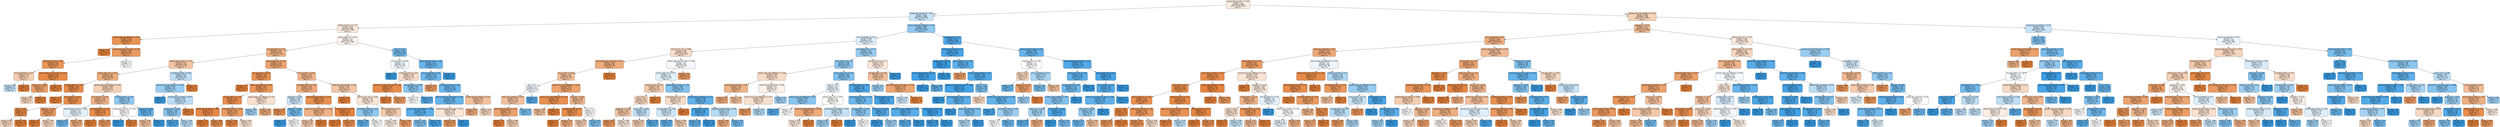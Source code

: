 digraph Tree {
node [shape=box, style="filled, rounded", color="black", fontname="helvetica"] ;
edge [fontname="helvetica"] ;
0 [label="employment_industry <= -0.61\nentropy = 1.0\nsamples = 2845\nvalue = [2435, 2070]\nclass = s", fillcolor="#fbece1"] ;
1 [label="employment_industry <= -0.91\nentropy = 0.98\nsamples = 1060\nvalue = [704, 973]\nclass = e", fillcolor="#c8e4f8"] ;
0 -> 1 [labeldistance=2.5, labelangle=45, headlabel="True"] ;
2 [label="health_insurance <= -1.21\nentropy = 0.99\nsamples = 499\nvalue = [431, 356]\nclass = s", fillcolor="#fae9dd"] ;
1 -> 2 ;
3 [label="opinion_seas_vacc_effective <= -0.44\nentropy = 0.53\nsamples = 38\nvalue = [52, 7]\nclass = s", fillcolor="#e89254"] ;
2 -> 3 ;
4 [label="entropy = 0.0\nsamples = 9\nvalue = [17, 0]\nclass = s", fillcolor="#e58139"] ;
3 -> 4 ;
5 [label="opinion_seas_sick_from_vacc <= 1.85\nentropy = 0.65\nsamples = 29\nvalue = [35, 7]\nclass = s", fillcolor="#ea9a61"] ;
3 -> 5 ;
6 [label="opinion_h1n1_risk <= -0.64\nentropy = 0.56\nsamples = 25\nvalue = [33, 5]\nclass = s", fillcolor="#e99457"] ;
5 -> 6 ;
7 [label="h1n1_knowledge <= 0.27\nentropy = 0.95\nsamples = 7\nvalue = [5, 3]\nclass = s", fillcolor="#f5cdb0"] ;
6 -> 7 ;
8 [label="entropy = 0.97\nsamples = 4\nvalue = [2, 3]\nclass = e", fillcolor="#bddef6"] ;
7 -> 8 ;
9 [label="entropy = 0.0\nsamples = 3\nvalue = [3, 0]\nclass = s", fillcolor="#e58139"] ;
7 -> 9 ;
10 [label="opinion_seas_sick_from_vacc <= -0.44\nentropy = 0.35\nsamples = 18\nvalue = [28, 2]\nclass = s", fillcolor="#e78a47"] ;
6 -> 10 ;
11 [label="rent_or_own <= 0.66\nentropy = 0.72\nsamples = 7\nvalue = [8, 2]\nclass = s", fillcolor="#eca06a"] ;
10 -> 11 ;
12 [label="entropy = 0.97\nsamples = 4\nvalue = [3, 2]\nclass = s", fillcolor="#f6d5bd"] ;
11 -> 12 ;
13 [label="entropy = 0.0\nsamples = 3\nvalue = [5, 0]\nclass = s", fillcolor="#e58139"] ;
11 -> 13 ;
14 [label="entropy = 0.0\nsamples = 11\nvalue = [20, 0]\nclass = s", fillcolor="#e58139"] ;
10 -> 14 ;
15 [label="entropy = 1.0\nsamples = 4\nvalue = [2, 2]\nclass = s", fillcolor="#ffffff"] ;
5 -> 15 ;
16 [label="opinion_seas_risk <= 0.57\nentropy = 1.0\nsamples = 461\nvalue = [379, 349]\nclass = s", fillcolor="#fdf5ef"] ;
2 -> 16 ;
17 [label="hhs_geo_region <= -0.13\nentropy = 0.84\nsamples = 273\nvalue = [310, 116]\nclass = s", fillcolor="#efb083"] ;
16 -> 17 ;
18 [label="employment_industry <= -1.21\nentropy = 0.93\nsamples = 116\nvalue = [117, 62]\nclass = s", fillcolor="#f3c4a2"] ;
17 -> 18 ;
19 [label="opinion_seas_risk <= -0.87\nentropy = 0.83\nsamples = 88\nvalue = [99, 35]\nclass = s", fillcolor="#eeae7f"] ;
18 -> 19 ;
20 [label="hhs_geo_region <= -1.53\nentropy = 0.38\nsamples = 35\nvalue = [50, 4]\nclass = s", fillcolor="#e78b49"] ;
19 -> 20 ;
21 [label="entropy = 0.0\nsamples = 5\nvalue = [10, 0]\nclass = s", fillcolor="#e58139"] ;
20 -> 21 ;
22 [label="h1n1_concern <= 0.03\nentropy = 0.44\nsamples = 30\nvalue = [40, 4]\nclass = s", fillcolor="#e88e4d"] ;
20 -> 22 ;
23 [label="race <= -1.78\nentropy = 0.34\nsamples = 21\nvalue = [30, 2]\nclass = s", fillcolor="#e78946"] ;
22 -> 23 ;
24 [label="entropy = 0.97\nsamples = 5\nvalue = [3, 2]\nclass = s", fillcolor="#f6d5bd"] ;
23 -> 24 ;
25 [label="entropy = 0.0\nsamples = 16\nvalue = [27, 0]\nclass = s", fillcolor="#e58139"] ;
23 -> 25 ;
26 [label="age_group <= 0.63\nentropy = 0.65\nsamples = 9\nvalue = [10, 2]\nclass = s", fillcolor="#ea9a61"] ;
22 -> 26 ;
27 [label="entropy = 0.0\nsamples = 5\nvalue = [7, 0]\nclass = s", fillcolor="#e58139"] ;
26 -> 27 ;
28 [label="entropy = 0.97\nsamples = 4\nvalue = [3, 2]\nclass = s", fillcolor="#f6d5bd"] ;
26 -> 28 ;
29 [label="opinion_seas_vacc_effective <= 0.48\nentropy = 0.96\nsamples = 53\nvalue = [49, 31]\nclass = s", fillcolor="#f5d1b6"] ;
19 -> 29 ;
30 [label="h1n1_concern <= 0.03\nentropy = 0.86\nsamples = 37\nvalue = [43, 17]\nclass = s", fillcolor="#efb387"] ;
29 -> 30 ;
31 [label="behavioral_touch_face <= -0.35\nentropy = 1.0\nsamples = 19\nvalue = [12, 14]\nclass = e", fillcolor="#e3f1fb"] ;
30 -> 31 ;
32 [label="entropy = 0.75\nsamples = 11\nvalue = [3, 11]\nclass = e", fillcolor="#6fb8ec"] ;
31 -> 32 ;
33 [label="entropy = 0.81\nsamples = 8\nvalue = [9, 3]\nclass = s", fillcolor="#eeab7b"] ;
31 -> 33 ;
34 [label="household_adults <= -0.62\nentropy = 0.43\nsamples = 18\nvalue = [31, 3]\nclass = s", fillcolor="#e88d4c"] ;
30 -> 34 ;
35 [label="entropy = 0.0\nsamples = 8\nvalue = [17, 0]\nclass = s", fillcolor="#e58139"] ;
34 -> 35 ;
36 [label="entropy = 0.67\nsamples = 10\nvalue = [14, 3]\nclass = s", fillcolor="#eb9c63"] ;
34 -> 36 ;
37 [label="income_poverty <= -0.07\nentropy = 0.88\nsamples = 16\nvalue = [6, 14]\nclass = e", fillcolor="#8ec7f0"] ;
29 -> 37 ;
38 [label="employment_industry <= -1.36\nentropy = 1.0\nsamples = 6\nvalue = [4, 4]\nclass = s", fillcolor="#ffffff"] ;
37 -> 38 ;
39 [label="entropy = 0.0\nsamples = 3\nvalue = [0, 4]\nclass = e", fillcolor="#399de5"] ;
38 -> 39 ;
40 [label="entropy = 0.0\nsamples = 3\nvalue = [4, 0]\nclass = s", fillcolor="#e58139"] ;
38 -> 40 ;
41 [label="age_group <= 0.63\nentropy = 0.65\nsamples = 10\nvalue = [2, 10]\nclass = e", fillcolor="#61b1ea"] ;
37 -> 41 ;
42 [label="entropy = 0.92\nsamples = 3\nvalue = [2, 1]\nclass = s", fillcolor="#f2c09c"] ;
41 -> 42 ;
43 [label="entropy = 0.0\nsamples = 7\nvalue = [0, 9]\nclass = e", fillcolor="#399de5"] ;
41 -> 43 ;
44 [label="household_children <= 0.88\nentropy = 0.97\nsamples = 28\nvalue = [18, 27]\nclass = e", fillcolor="#bddef6"] ;
18 -> 44 ;
45 [label="opinion_h1n1_vacc_effective <= -0.46\nentropy = 0.91\nsamples = 25\nvalue = [13, 27]\nclass = e", fillcolor="#98ccf2"] ;
44 -> 45 ;
46 [label="entropy = 0.0\nsamples = 4\nvalue = [0, 7]\nclass = e", fillcolor="#399de5"] ;
45 -> 46 ;
47 [label="employment_occupation <= 0.87\nentropy = 0.97\nsamples = 21\nvalue = [13, 20]\nclass = e", fillcolor="#baddf6"] ;
45 -> 47 ;
48 [label="census_msa <= -0.39\nentropy = 0.86\nsamples = 17\nvalue = [8, 20]\nclass = e", fillcolor="#88c4ef"] ;
47 -> 48 ;
49 [label="entropy = 0.47\nsamples = 6\nvalue = [1, 9]\nclass = e", fillcolor="#4fa8e8"] ;
48 -> 49 ;
50 [label="entropy = 0.96\nsamples = 11\nvalue = [7, 11]\nclass = e", fillcolor="#b7dbf6"] ;
48 -> 50 ;
51 [label="entropy = 0.0\nsamples = 4\nvalue = [5, 0]\nclass = s", fillcolor="#e58139"] ;
47 -> 51 ;
52 [label="entropy = 0.0\nsamples = 3\nvalue = [5, 0]\nclass = s", fillcolor="#e58139"] ;
44 -> 52 ;
53 [label="opinion_seas_risk <= -0.87\nentropy = 0.76\nsamples = 157\nvalue = [193, 54]\nclass = s", fillcolor="#eca470"] ;
17 -> 53 ;
54 [label="hhs_geo_region <= 0.23\nentropy = 0.53\nsamples = 66\nvalue = [94, 13]\nclass = s", fillcolor="#e99254"] ;
53 -> 54 ;
55 [label="entropy = 0.0\nsamples = 9\nvalue = [15, 0]\nclass = s", fillcolor="#e58139"] ;
54 -> 55 ;
56 [label="doctor_recc_seasonal <= 0.45\nentropy = 0.59\nsamples = 57\nvalue = [79, 13]\nclass = s", fillcolor="#e9965a"] ;
54 -> 56 ;
57 [label="hhs_geo_region <= 1.28\nentropy = 0.44\nsamples = 50\nvalue = [71, 7]\nclass = s", fillcolor="#e88d4d"] ;
56 -> 57 ;
58 [label="behavioral_avoidance <= -0.49\nentropy = 0.31\nsamples = 35\nvalue = [52, 3]\nclass = s", fillcolor="#e68844"] ;
57 -> 58 ;
59 [label="entropy = 0.0\nsamples = 17\nvalue = [27, 0]\nclass = s", fillcolor="#e58139"] ;
58 -> 59 ;
60 [label="entropy = 0.49\nsamples = 18\nvalue = [25, 3]\nclass = s", fillcolor="#e89051"] ;
58 -> 60 ;
61 [label="household_children <= 0.88\nentropy = 0.67\nsamples = 15\nvalue = [19, 4]\nclass = s", fillcolor="#ea9c63"] ;
57 -> 61 ;
62 [label="entropy = 0.34\nsamples = 10\nvalue = [15, 1]\nclass = s", fillcolor="#e78946"] ;
61 -> 62 ;
63 [label="entropy = 0.99\nsamples = 5\nvalue = [4, 3]\nclass = s", fillcolor="#f8e0ce"] ;
61 -> 63 ;
64 [label="opinion_seas_vacc_effective <= -0.9\nentropy = 0.99\nsamples = 7\nvalue = [8, 6]\nclass = s", fillcolor="#f8e0ce"] ;
56 -> 64 ;
65 [label="entropy = 0.92\nsamples = 3\nvalue = [2, 4]\nclass = e", fillcolor="#9ccef2"] ;
64 -> 65 ;
66 [label="entropy = 0.81\nsamples = 4\nvalue = [6, 2]\nclass = s", fillcolor="#eeab7b"] ;
64 -> 66 ;
67 [label="h1n1_concern <= 0.03\nentropy = 0.87\nsamples = 91\nvalue = [99, 41]\nclass = s", fillcolor="#f0b58b"] ;
53 -> 67 ;
68 [label="household_adults <= -0.62\nentropy = 0.81\nsamples = 54\nvalue = [63, 21]\nclass = s", fillcolor="#eeab7b"] ;
67 -> 68 ;
69 [label="age_group <= 0.63\nentropy = 0.98\nsamples = 14\nvalue = [11, 15]\nclass = e", fillcolor="#cae5f8"] ;
68 -> 69 ;
70 [label="entropy = 0.54\nsamples = 5\nvalue = [7, 1]\nclass = s", fillcolor="#e99355"] ;
69 -> 70 ;
71 [label="education <= 0.63\nentropy = 0.76\nsamples = 9\nvalue = [4, 14]\nclass = e", fillcolor="#72b9ec"] ;
69 -> 71 ;
72 [label="entropy = 0.0\nsamples = 4\nvalue = [0, 10]\nclass = e", fillcolor="#399de5"] ;
71 -> 72 ;
73 [label="entropy = 1.0\nsamples = 5\nvalue = [4, 4]\nclass = s", fillcolor="#ffffff"] ;
71 -> 73 ;
74 [label="employment_occupation <= -0.99\nentropy = 0.48\nsamples = 40\nvalue = [52, 6]\nclass = s", fillcolor="#e89050"] ;
68 -> 74 ;
75 [label="opinion_h1n1_sick_from_vacc <= 0.56\nentropy = 0.85\nsamples = 13\nvalue = [13, 5]\nclass = s", fillcolor="#efb185"] ;
74 -> 75 ;
76 [label="entropy = 0.94\nsamples = 10\nvalue = [9, 5]\nclass = s", fillcolor="#f3c7a7"] ;
75 -> 76 ;
77 [label="entropy = 0.0\nsamples = 3\nvalue = [4, 0]\nclass = s", fillcolor="#e58139"] ;
75 -> 77 ;
78 [label="income_poverty <= -0.07\nentropy = 0.17\nsamples = 27\nvalue = [39, 1]\nclass = s", fillcolor="#e6843e"] ;
74 -> 78 ;
79 [label="entropy = 0.0\nsamples = 19\nvalue = [30, 0]\nclass = s", fillcolor="#e58139"] ;
78 -> 79 ;
80 [label="entropy = 0.47\nsamples = 8\nvalue = [9, 1]\nclass = s", fillcolor="#e88f4f"] ;
78 -> 80 ;
81 [label="behavioral_wash_hands <= -0.83\nentropy = 0.94\nsamples = 37\nvalue = [36, 20]\nclass = s", fillcolor="#f3c7a7"] ;
67 -> 81 ;
82 [label="entropy = 0.0\nsamples = 6\nvalue = [11, 0]\nclass = s", fillcolor="#e58139"] ;
81 -> 82 ;
83 [label="opinion_h1n1_risk <= -0.64\nentropy = 0.99\nsamples = 31\nvalue = [25, 20]\nclass = s", fillcolor="#fae6d7"] ;
81 -> 83 ;
84 [label="household_children <= -0.15\nentropy = 0.88\nsamples = 8\nvalue = [3, 7]\nclass = e", fillcolor="#8ec7f0"] ;
83 -> 84 ;
85 [label="entropy = 0.65\nsamples = 4\nvalue = [1, 5]\nclass = e", fillcolor="#61b1ea"] ;
84 -> 85 ;
86 [label="entropy = 1.0\nsamples = 4\nvalue = [2, 2]\nclass = s", fillcolor="#ffffff"] ;
84 -> 86 ;
87 [label="h1n1_knowledge <= 0.27\nentropy = 0.95\nsamples = 23\nvalue = [22, 13]\nclass = s", fillcolor="#f4cbae"] ;
83 -> 87 ;
88 [label="entropy = 0.99\nsamples = 16\nvalue = [13, 11]\nclass = s", fillcolor="#fbece1"] ;
87 -> 88 ;
89 [label="entropy = 0.68\nsamples = 7\nvalue = [9, 2]\nclass = s", fillcolor="#eb9d65"] ;
87 -> 89 ;
90 [label="race <= -1.22\nentropy = 0.78\nsamples = 188\nvalue = [69, 233]\nclass = e", fillcolor="#74baed"] ;
16 -> 90 ;
91 [label="h1n1_concern <= 0.03\nentropy = 1.0\nsamples = 18\nvalue = [15, 16]\nclass = e", fillcolor="#f3f9fd"] ;
90 -> 91 ;
92 [label="entropy = 0.0\nsamples = 3\nvalue = [0, 5]\nclass = e", fillcolor="#399de5"] ;
91 -> 92 ;
93 [label="income_poverty <= -0.07\nentropy = 0.98\nsamples = 15\nvalue = [15, 11]\nclass = s", fillcolor="#f8ddca"] ;
91 -> 93 ;
94 [label="opinion_h1n1_sick_from_vacc <= 1.69\nentropy = 0.41\nsamples = 7\nvalue = [11, 1]\nclass = s", fillcolor="#e78c4b"] ;
93 -> 94 ;
95 [label="entropy = 0.0\nsamples = 4\nvalue = [6, 0]\nclass = s", fillcolor="#e58139"] ;
94 -> 95 ;
96 [label="entropy = 0.65\nsamples = 3\nvalue = [5, 1]\nclass = s", fillcolor="#ea9a61"] ;
94 -> 96 ;
97 [label="hhs_geo_region <= -0.83\nentropy = 0.86\nsamples = 8\nvalue = [4, 10]\nclass = e", fillcolor="#88c4ef"] ;
93 -> 97 ;
98 [label="entropy = 1.0\nsamples = 3\nvalue = [3, 3]\nclass = s", fillcolor="#ffffff"] ;
97 -> 98 ;
99 [label="entropy = 0.54\nsamples = 5\nvalue = [1, 7]\nclass = e", fillcolor="#55abe9"] ;
97 -> 99 ;
100 [label="behavioral_face_mask <= 1.83\nentropy = 0.72\nsamples = 170\nvalue = [54, 217]\nclass = e", fillcolor="#6ab5eb"] ;
90 -> 100 ;
101 [label="h1n1_knowledge <= -1.46\nentropy = 0.75\nsamples = 159\nvalue = [54, 197]\nclass = e", fillcolor="#6fb8ec"] ;
100 -> 101 ;
102 [label="entropy = 0.65\nsamples = 3\nvalue = [5, 1]\nclass = s", fillcolor="#ea9a61"] ;
101 -> 102 ;
103 [label="household_children <= 1.91\nentropy = 0.72\nsamples = 156\nvalue = [49, 196]\nclass = e", fillcolor="#6ab6ec"] ;
101 -> 103 ;
104 [label="opinion_seas_sick_from_vacc <= 1.85\nentropy = 0.68\nsamples = 150\nvalue = [43, 193]\nclass = e", fillcolor="#65b3eb"] ;
103 -> 104 ;
105 [label="opinion_seas_vacc_effective <= 0.48\nentropy = 0.61\nsamples = 140\nvalue = [33, 185]\nclass = e", fillcolor="#5caeea"] ;
104 -> 105 ;
106 [label="entropy = 0.83\nsamples = 63\nvalue = [25, 70]\nclass = e", fillcolor="#80c0ee"] ;
105 -> 106 ;
107 [label="entropy = 0.35\nsamples = 77\nvalue = [8, 115]\nclass = e", fillcolor="#47a4e7"] ;
105 -> 107 ;
108 [label="behavioral_large_gatherings <= 0.52\nentropy = 0.99\nsamples = 10\nvalue = [10, 8]\nclass = s", fillcolor="#fae6d7"] ;
104 -> 108 ;
109 [label="entropy = 0.65\nsamples = 6\nvalue = [10, 2]\nclass = s", fillcolor="#ea9a61"] ;
108 -> 109 ;
110 [label="entropy = 0.0\nsamples = 4\nvalue = [0, 6]\nclass = e", fillcolor="#399de5"] ;
108 -> 110 ;
111 [label="employment_occupation <= 0.23\nentropy = 0.92\nsamples = 6\nvalue = [6, 3]\nclass = s", fillcolor="#f2c09c"] ;
103 -> 111 ;
112 [label="entropy = 0.81\nsamples = 3\nvalue = [3, 1]\nclass = s", fillcolor="#eeab7b"] ;
111 -> 112 ;
113 [label="entropy = 0.97\nsamples = 3\nvalue = [3, 2]\nclass = s", fillcolor="#f6d5bd"] ;
111 -> 113 ;
114 [label="entropy = 0.0\nsamples = 11\nvalue = [0, 20]\nclass = e", fillcolor="#399de5"] ;
100 -> 114 ;
115 [label="opinion_seas_vacc_effective <= 0.48\nentropy = 0.89\nsamples = 561\nvalue = [273, 617]\nclass = e", fillcolor="#91c8f1"] ;
1 -> 115 ;
116 [label="h1n1_knowledge <= 0.27\nentropy = 0.99\nsamples = 321\nvalue = [230, 278]\nclass = e", fillcolor="#ddeefb"] ;
115 -> 116 ;
117 [label="opinion_h1n1_risk <= -0.64\nentropy = 0.98\nsamples = 152\nvalue = [148, 108]\nclass = s", fillcolor="#f8ddc9"] ;
116 -> 117 ;
118 [label="opinion_seas_sick_from_vacc <= 0.71\nentropy = 0.82\nsamples = 54\nvalue = [67, 23]\nclass = s", fillcolor="#eeac7d"] ;
117 -> 118 ;
119 [label="census_msa <= -0.39\nentropy = 0.91\nsamples = 45\nvalue = [47, 23]\nclass = s", fillcolor="#f2bf9a"] ;
118 -> 119 ;
120 [label="sex <= 0.1\nentropy = 1.0\nsamples = 20\nvalue = [13, 14]\nclass = e", fillcolor="#f1f8fd"] ;
119 -> 120 ;
121 [label="doctor_recc_seasonal <= 0.45\nentropy = 0.92\nsamples = 15\nvalue = [12, 6]\nclass = s", fillcolor="#f2c09c"] ;
120 -> 121 ;
122 [label="behavioral_avoidance <= -0.49\nentropy = 0.75\nsamples = 12\nvalue = [11, 3]\nclass = s", fillcolor="#eca36f"] ;
121 -> 122 ;
123 [label="entropy = 0.0\nsamples = 4\nvalue = [6, 0]\nclass = s", fillcolor="#e58139"] ;
122 -> 123 ;
124 [label="entropy = 0.95\nsamples = 8\nvalue = [5, 3]\nclass = s", fillcolor="#f5cdb0"] ;
122 -> 124 ;
125 [label="entropy = 0.81\nsamples = 3\nvalue = [1, 3]\nclass = e", fillcolor="#7bbeee"] ;
121 -> 125 ;
126 [label="entropy = 0.5\nsamples = 5\nvalue = [1, 8]\nclass = e", fillcolor="#52a9e8"] ;
120 -> 126 ;
127 [label="opinion_h1n1_vacc_effective <= -0.46\nentropy = 0.74\nsamples = 25\nvalue = [34, 9]\nclass = s", fillcolor="#eca26d"] ;
119 -> 127 ;
128 [label="opinion_h1n1_vacc_effective <= -2.49\nentropy = 0.47\nsamples = 10\nvalue = [18, 2]\nclass = s", fillcolor="#e88f4f"] ;
127 -> 128 ;
129 [label="entropy = 0.92\nsamples = 4\nvalue = [4, 2]\nclass = s", fillcolor="#f2c09c"] ;
128 -> 129 ;
130 [label="entropy = 0.0\nsamples = 6\nvalue = [14, 0]\nclass = s", fillcolor="#e58139"] ;
128 -> 130 ;
131 [label="education <= 0.63\nentropy = 0.89\nsamples = 15\nvalue = [16, 7]\nclass = s", fillcolor="#f0b890"] ;
127 -> 131 ;
132 [label="household_adults <= 0.72\nentropy = 0.44\nsamples = 7\nvalue = [10, 1]\nclass = s", fillcolor="#e88e4d"] ;
131 -> 132 ;
133 [label="entropy = 0.0\nsamples = 4\nvalue = [7, 0]\nclass = s", fillcolor="#e58139"] ;
132 -> 133 ;
134 [label="entropy = 0.81\nsamples = 3\nvalue = [3, 1]\nclass = s", fillcolor="#eeab7b"] ;
132 -> 134 ;
135 [label="sex <= 0.1\nentropy = 1.0\nsamples = 8\nvalue = [6, 6]\nclass = s", fillcolor="#ffffff"] ;
131 -> 135 ;
136 [label="entropy = 0.95\nsamples = 4\nvalue = [5, 3]\nclass = s", fillcolor="#f5cdb0"] ;
135 -> 136 ;
137 [label="entropy = 0.81\nsamples = 4\nvalue = [1, 3]\nclass = e", fillcolor="#7bbeee"] ;
135 -> 137 ;
138 [label="entropy = 0.0\nsamples = 9\nvalue = [20, 0]\nclass = s", fillcolor="#e58139"] ;
118 -> 138 ;
139 [label="opinion_seas_sick_from_vacc <= 1.85\nentropy = 1.0\nsamples = 98\nvalue = [81, 85]\nclass = e", fillcolor="#f6fafe"] ;
117 -> 139 ;
140 [label="opinion_seas_risk <= 0.57\nentropy = 1.0\nsamples = 93\nvalue = [71, 83]\nclass = e", fillcolor="#e2f1fb"] ;
139 -> 140 ;
141 [label="income_poverty <= 1.55\nentropy = 0.95\nsamples = 47\nvalue = [51, 30]\nclass = s", fillcolor="#f4cbad"] ;
140 -> 141 ;
142 [label="sex <= 0.1\nentropy = 0.97\nsamples = 44\nvalue = [45, 30]\nclass = s", fillcolor="#f6d5bd"] ;
141 -> 142 ;
143 [label="age_group <= -0.98\nentropy = 0.93\nsamples = 34\nvalue = [39, 21]\nclass = s", fillcolor="#f3c5a4"] ;
142 -> 143 ;
144 [label="entropy = 0.61\nsamples = 11\nvalue = [17, 3]\nclass = s", fillcolor="#ea975c"] ;
143 -> 144 ;
145 [label="entropy = 0.99\nsamples = 23\nvalue = [22, 18]\nclass = s", fillcolor="#fae8db"] ;
143 -> 145 ;
146 [label="rent_or_own <= 0.66\nentropy = 0.97\nsamples = 10\nvalue = [6, 9]\nclass = e", fillcolor="#bddef6"] ;
142 -> 146 ;
147 [label="entropy = 0.95\nsamples = 6\nvalue = [5, 3]\nclass = s", fillcolor="#f5cdb0"] ;
146 -> 147 ;
148 [label="entropy = 0.59\nsamples = 4\nvalue = [1, 6]\nclass = e", fillcolor="#5aade9"] ;
146 -> 148 ;
149 [label="entropy = 0.0\nsamples = 3\nvalue = [6, 0]\nclass = s", fillcolor="#e58139"] ;
141 -> 149 ;
150 [label="behavioral_touch_face <= -0.35\nentropy = 0.85\nsamples = 46\nvalue = [20, 53]\nclass = e", fillcolor="#84c2ef"] ;
140 -> 150 ;
151 [label="household_adults <= 0.72\nentropy = 0.98\nsamples = 12\nvalue = [11, 8]\nclass = s", fillcolor="#f8ddc9"] ;
150 -> 151 ;
152 [label="hhs_geo_region <= -0.48\nentropy = 0.99\nsamples = 8\nvalue = [6, 8]\nclass = e", fillcolor="#cee6f8"] ;
151 -> 152 ;
153 [label="entropy = 0.65\nsamples = 3\nvalue = [1, 5]\nclass = e", fillcolor="#61b1ea"] ;
152 -> 153 ;
154 [label="entropy = 0.95\nsamples = 5\nvalue = [5, 3]\nclass = s", fillcolor="#f5cdb0"] ;
152 -> 154 ;
155 [label="entropy = 0.0\nsamples = 4\nvalue = [5, 0]\nclass = s", fillcolor="#e58139"] ;
151 -> 155 ;
156 [label="employment_occupation <= -0.13\nentropy = 0.65\nsamples = 34\nvalue = [9, 45]\nclass = e", fillcolor="#61b1ea"] ;
150 -> 156 ;
157 [label="marital_status <= 0.17\nentropy = 0.46\nsamples = 27\nvalue = [4, 37]\nclass = e", fillcolor="#4ea8e8"] ;
156 -> 157 ;
158 [label="entropy = 0.68\nsamples = 14\nvalue = [4, 18]\nclass = e", fillcolor="#65b3eb"] ;
157 -> 158 ;
159 [label="entropy = 0.0\nsamples = 13\nvalue = [0, 19]\nclass = e", fillcolor="#399de5"] ;
157 -> 159 ;
160 [label="behavioral_outside_home <= 0.58\nentropy = 0.96\nsamples = 7\nvalue = [5, 8]\nclass = e", fillcolor="#b5daf5"] ;
156 -> 160 ;
161 [label="entropy = 0.81\nsamples = 3\nvalue = [3, 1]\nclass = s", fillcolor="#eeab7b"] ;
160 -> 161 ;
162 [label="entropy = 0.76\nsamples = 4\nvalue = [2, 7]\nclass = e", fillcolor="#72b9ec"] ;
160 -> 162 ;
163 [label="entropy = 0.65\nsamples = 5\nvalue = [10, 2]\nclass = s", fillcolor="#ea9a61"] ;
139 -> 163 ;
164 [label="household_adults <= 0.72\nentropy = 0.91\nsamples = 169\nvalue = [82, 170]\nclass = e", fillcolor="#99ccf2"] ;
116 -> 164 ;
165 [label="h1n1_concern <= -1.14\nentropy = 0.88\nsamples = 147\nvalue = [66, 157]\nclass = e", fillcolor="#8cc6f0"] ;
164 -> 165 ;
166 [label="opinion_seas_vacc_effective <= -2.28\nentropy = 0.98\nsamples = 19\nvalue = [14, 10]\nclass = s", fillcolor="#f8dbc6"] ;
165 -> 166 ;
167 [label="behavioral_avoidance <= -0.49\nentropy = 0.86\nsamples = 6\nvalue = [5, 2]\nclass = s", fillcolor="#efb388"] ;
166 -> 167 ;
168 [label="entropy = 0.81\nsamples = 3\nvalue = [3, 1]\nclass = s", fillcolor="#eeab7b"] ;
167 -> 168 ;
169 [label="entropy = 0.92\nsamples = 3\nvalue = [2, 1]\nclass = s", fillcolor="#f2c09c"] ;
167 -> 169 ;
170 [label="behavioral_outside_home <= 0.58\nentropy = 1.0\nsamples = 13\nvalue = [9, 8]\nclass = s", fillcolor="#fcf1e9"] ;
166 -> 170 ;
171 [label="opinion_h1n1_vacc_effective <= -1.47\nentropy = 0.99\nsamples = 10\nvalue = [8, 6]\nclass = s", fillcolor="#f8e0ce"] ;
170 -> 171 ;
172 [label="entropy = 0.65\nsamples = 5\nvalue = [5, 1]\nclass = s", fillcolor="#ea9a61"] ;
171 -> 172 ;
173 [label="entropy = 0.95\nsamples = 5\nvalue = [3, 5]\nclass = e", fillcolor="#b0d8f5"] ;
171 -> 173 ;
174 [label="entropy = 0.92\nsamples = 3\nvalue = [1, 2]\nclass = e", fillcolor="#9ccef2"] ;
170 -> 174 ;
175 [label="opinion_seas_risk <= -0.15\nentropy = 0.83\nsamples = 128\nvalue = [52, 147]\nclass = e", fillcolor="#7fc0ee"] ;
165 -> 175 ;
176 [label="race <= -1.22\nentropy = 1.0\nsamples = 63\nvalue = [41, 46]\nclass = e", fillcolor="#e9f4fc"] ;
175 -> 176 ;
177 [label="opinion_seas_vacc_effective <= -0.9\nentropy = 0.86\nsamples = 9\nvalue = [4, 10]\nclass = e", fillcolor="#88c4ef"] ;
176 -> 177 ;
178 [label="entropy = 0.54\nsamples = 4\nvalue = [1, 7]\nclass = e", fillcolor="#55abe9"] ;
177 -> 178 ;
179 [label="entropy = 1.0\nsamples = 5\nvalue = [3, 3]\nclass = s", fillcolor="#ffffff"] ;
177 -> 179 ;
180 [label="opinion_seas_risk <= -0.87\nentropy = 1.0\nsamples = 54\nvalue = [37, 36]\nclass = s", fillcolor="#fefcfa"] ;
176 -> 180 ;
181 [label="behavioral_large_gatherings <= 0.52\nentropy = 0.81\nsamples = 16\nvalue = [15, 5]\nclass = s", fillcolor="#eeab7b"] ;
180 -> 181 ;
182 [label="entropy = 0.99\nsamples = 10\nvalue = [6, 5]\nclass = s", fillcolor="#fbeade"] ;
181 -> 182 ;
183 [label="entropy = 0.0\nsamples = 6\nvalue = [9, 0]\nclass = s", fillcolor="#e58139"] ;
181 -> 183 ;
184 [label="employment_occupation <= 0.58\nentropy = 0.98\nsamples = 38\nvalue = [22, 31]\nclass = e", fillcolor="#c6e3f7"] ;
180 -> 184 ;
185 [label="entropy = 0.93\nsamples = 34\nvalue = [16, 31]\nclass = e", fillcolor="#9fd0f2"] ;
184 -> 185 ;
186 [label="entropy = 0.0\nsamples = 4\nvalue = [6, 0]\nclass = s", fillcolor="#e58139"] ;
184 -> 186 ;
187 [label="household_adults <= -0.62\nentropy = 0.46\nsamples = 65\nvalue = [11, 101]\nclass = e", fillcolor="#4fa8e8"] ;
175 -> 187 ;
188 [label="behavioral_avoidance <= -0.49\nentropy = 0.72\nsamples = 18\nvalue = [6, 24]\nclass = e", fillcolor="#6ab6ec"] ;
187 -> 188 ;
189 [label="hhs_geo_region <= 0.23\nentropy = 0.86\nsamples = 8\nvalue = [4, 10]\nclass = e", fillcolor="#88c4ef"] ;
188 -> 189 ;
190 [label="entropy = 0.0\nsamples = 3\nvalue = [0, 6]\nclass = e", fillcolor="#399de5"] ;
189 -> 190 ;
191 [label="entropy = 1.0\nsamples = 5\nvalue = [4, 4]\nclass = s", fillcolor="#ffffff"] ;
189 -> 191 ;
192 [label="census_msa <= -0.39\nentropy = 0.54\nsamples = 10\nvalue = [2, 14]\nclass = e", fillcolor="#55abe9"] ;
188 -> 192 ;
193 [label="entropy = 0.0\nsamples = 6\nvalue = [0, 10]\nclass = e", fillcolor="#399de5"] ;
192 -> 193 ;
194 [label="entropy = 0.92\nsamples = 4\nvalue = [2, 4]\nclass = e", fillcolor="#9ccef2"] ;
192 -> 194 ;
195 [label="income_poverty <= -0.07\nentropy = 0.33\nsamples = 47\nvalue = [5, 77]\nclass = e", fillcolor="#46a3e7"] ;
187 -> 195 ;
196 [label="opinion_h1n1_vacc_effective <= 0.56\nentropy = 0.56\nsamples = 14\nvalue = [3, 20]\nclass = e", fillcolor="#57ace9"] ;
195 -> 196 ;
197 [label="entropy = 0.63\nsamples = 11\nvalue = [3, 16]\nclass = e", fillcolor="#5eafea"] ;
196 -> 197 ;
198 [label="entropy = 0.0\nsamples = 3\nvalue = [0, 4]\nclass = e", fillcolor="#399de5"] ;
196 -> 198 ;
199 [label="opinion_seas_risk <= 1.29\nentropy = 0.21\nsamples = 33\nvalue = [2, 57]\nclass = e", fillcolor="#40a0e6"] ;
195 -> 199 ;
200 [label="entropy = 0.28\nsamples = 25\nvalue = [2, 39]\nclass = e", fillcolor="#43a2e6"] ;
199 -> 200 ;
201 [label="entropy = 0.0\nsamples = 8\nvalue = [0, 18]\nclass = e", fillcolor="#399de5"] ;
199 -> 201 ;
202 [label="opinion_h1n1_risk <= 1.7\nentropy = 0.99\nsamples = 22\nvalue = [16, 13]\nclass = s", fillcolor="#fae7da"] ;
164 -> 202 ;
203 [label="hhs_geo_region <= -0.48\nentropy = 0.92\nsamples = 18\nvalue = [16, 8]\nclass = s", fillcolor="#f2c09c"] ;
202 -> 203 ;
204 [label="entropy = 0.92\nsamples = 5\nvalue = [2, 4]\nclass = e", fillcolor="#9ccef2"] ;
203 -> 204 ;
205 [label="opinion_seas_sick_from_vacc <= -0.44\nentropy = 0.76\nsamples = 13\nvalue = [14, 4]\nclass = s", fillcolor="#eca572"] ;
203 -> 205 ;
206 [label="entropy = 0.99\nsamples = 6\nvalue = [3, 4]\nclass = e", fillcolor="#cee6f8"] ;
205 -> 206 ;
207 [label="entropy = 0.0\nsamples = 7\nvalue = [11, 0]\nclass = s", fillcolor="#e58139"] ;
205 -> 207 ;
208 [label="entropy = 0.0\nsamples = 4\nvalue = [0, 5]\nclass = e", fillcolor="#399de5"] ;
202 -> 208 ;
209 [label="marital_status <= 0.17\nentropy = 0.51\nsamples = 240\nvalue = [43, 339]\nclass = e", fillcolor="#52a9e8"] ;
115 -> 209 ;
210 [label="household_children <= -0.15\nentropy = 0.36\nsamples = 146\nvalue = [16, 216]\nclass = e", fillcolor="#48a4e7"] ;
209 -> 210 ;
211 [label="health_worker <= 0.84\nentropy = 0.06\nsamples = 75\nvalue = [1, 131]\nclass = e", fillcolor="#3b9ee5"] ;
210 -> 211 ;
212 [label="chronic_med_condition <= 0.67\nentropy = 0.24\nsamples = 15\nvalue = [1, 24]\nclass = e", fillcolor="#41a1e6"] ;
211 -> 212 ;
213 [label="entropy = 0.0\nsamples = 11\nvalue = [0, 19]\nclass = e", fillcolor="#399de5"] ;
212 -> 213 ;
214 [label="entropy = 0.65\nsamples = 4\nvalue = [1, 5]\nclass = e", fillcolor="#61b1ea"] ;
212 -> 214 ;
215 [label="entropy = 0.0\nsamples = 60\nvalue = [0, 107]\nclass = e", fillcolor="#399de5"] ;
211 -> 215 ;
216 [label="opinion_seas_risk <= -0.87\nentropy = 0.61\nsamples = 71\nvalue = [15, 85]\nclass = e", fillcolor="#5caeea"] ;
210 -> 216 ;
217 [label="entropy = 0.65\nsamples = 5\nvalue = [5, 1]\nclass = s", fillcolor="#ea9a61"] ;
216 -> 217 ;
218 [label="chronic_med_condition <= 0.67\nentropy = 0.49\nsamples = 66\nvalue = [10, 84]\nclass = e", fillcolor="#51a9e8"] ;
216 -> 218 ;
219 [label="opinion_h1n1_sick_from_vacc <= 0.56\nentropy = 0.27\nsamples = 48\nvalue = [3, 63]\nclass = e", fillcolor="#42a2e6"] ;
218 -> 219 ;
220 [label="entropy = 0.0\nsamples = 33\nvalue = [0, 46]\nclass = e", fillcolor="#399de5"] ;
219 -> 220 ;
221 [label="behavioral_touch_face <= -0.35\nentropy = 0.61\nsamples = 15\nvalue = [3, 17]\nclass = e", fillcolor="#5caeea"] ;
219 -> 221 ;
222 [label="entropy = 0.0\nsamples = 5\nvalue = [0, 8]\nclass = e", fillcolor="#399de5"] ;
221 -> 222 ;
223 [label="doctor_recc_seasonal <= 0.45\nentropy = 0.81\nsamples = 10\nvalue = [3, 9]\nclass = e", fillcolor="#7bbeee"] ;
221 -> 223 ;
224 [label="entropy = 0.95\nsamples = 7\nvalue = [3, 5]\nclass = e", fillcolor="#b0d8f5"] ;
223 -> 224 ;
225 [label="entropy = 0.0\nsamples = 3\nvalue = [0, 4]\nclass = e", fillcolor="#399de5"] ;
223 -> 225 ;
226 [label="race <= -0.11\nentropy = 0.81\nsamples = 18\nvalue = [7, 21]\nclass = e", fillcolor="#7bbeee"] ;
218 -> 226 ;
227 [label="entropy = 0.97\nsamples = 3\nvalue = [3, 2]\nclass = s", fillcolor="#f6d5bd"] ;
226 -> 227 ;
228 [label="opinion_h1n1_sick_from_vacc <= 0.56\nentropy = 0.67\nsamples = 15\nvalue = [4, 19]\nclass = e", fillcolor="#63b2ea"] ;
226 -> 228 ;
229 [label="entropy = 0.37\nsamples = 8\nvalue = [1, 13]\nclass = e", fillcolor="#48a5e7"] ;
228 -> 229 ;
230 [label="household_children <= 0.88\nentropy = 0.92\nsamples = 7\nvalue = [3, 6]\nclass = e", fillcolor="#9ccef2"] ;
228 -> 230 ;
231 [label="entropy = 1.0\nsamples = 3\nvalue = [2, 2]\nclass = s", fillcolor="#ffffff"] ;
230 -> 231 ;
232 [label="entropy = 0.72\nsamples = 4\nvalue = [1, 4]\nclass = e", fillcolor="#6ab6ec"] ;
230 -> 232 ;
233 [label="behavioral_touch_face <= -0.35\nentropy = 0.68\nsamples = 94\nvalue = [27, 123]\nclass = e", fillcolor="#64b3eb"] ;
209 -> 233 ;
234 [label="income_poverty <= -0.07\nentropy = 1.0\nsamples = 18\nvalue = [13, 13]\nclass = s", fillcolor="#ffffff"] ;
233 -> 234 ;
235 [label="race <= -0.11\nentropy = 0.97\nsamples = 9\nvalue = [9, 6]\nclass = s", fillcolor="#f6d5bd"] ;
234 -> 235 ;
236 [label="entropy = 0.72\nsamples = 3\nvalue = [1, 4]\nclass = e", fillcolor="#6ab6ec"] ;
235 -> 236 ;
237 [label="age_group <= -0.18\nentropy = 0.72\nsamples = 6\nvalue = [8, 2]\nclass = s", fillcolor="#eca06a"] ;
235 -> 237 ;
238 [label="entropy = 0.92\nsamples = 3\nvalue = [1, 2]\nclass = e", fillcolor="#9ccef2"] ;
237 -> 238 ;
239 [label="entropy = 0.0\nsamples = 3\nvalue = [7, 0]\nclass = s", fillcolor="#e58139"] ;
237 -> 239 ;
240 [label="h1n1_knowledge <= 0.27\nentropy = 0.95\nsamples = 9\nvalue = [4, 7]\nclass = e", fillcolor="#aad5f4"] ;
234 -> 240 ;
241 [label="entropy = 0.81\nsamples = 6\nvalue = [2, 6]\nclass = e", fillcolor="#7bbeee"] ;
240 -> 241 ;
242 [label="entropy = 0.92\nsamples = 3\nvalue = [2, 1]\nclass = s", fillcolor="#f2c09c"] ;
240 -> 242 ;
243 [label="behavioral_large_gatherings <= 0.52\nentropy = 0.51\nsamples = 76\nvalue = [14, 110]\nclass = e", fillcolor="#52a9e8"] ;
233 -> 243 ;
244 [label="doctor_recc_h1n1 <= 0.63\nentropy = 0.62\nsamples = 44\nvalue = [10, 55]\nclass = e", fillcolor="#5dafea"] ;
243 -> 244 ;
245 [label="hhs_geo_region <= 0.93\nentropy = 0.76\nsamples = 29\nvalue = [10, 36]\nclass = e", fillcolor="#70b8ec"] ;
244 -> 245 ;
246 [label="chronic_med_condition <= 0.67\nentropy = 0.84\nsamples = 24\nvalue = [10, 27]\nclass = e", fillcolor="#82c1ef"] ;
245 -> 246 ;
247 [label="rent_or_own <= 0.66\nentropy = 0.93\nsamples = 18\nvalue = [9, 17]\nclass = e", fillcolor="#a2d1f3"] ;
246 -> 247 ;
248 [label="entropy = 0.65\nsamples = 12\nvalue = [3, 15]\nclass = e", fillcolor="#61b1ea"] ;
247 -> 248 ;
249 [label="entropy = 0.81\nsamples = 6\nvalue = [6, 2]\nclass = s", fillcolor="#eeab7b"] ;
247 -> 249 ;
250 [label="h1n1_concern <= 0.61\nentropy = 0.44\nsamples = 6\nvalue = [1, 10]\nclass = e", fillcolor="#4da7e8"] ;
246 -> 250 ;
251 [label="entropy = 0.0\nsamples = 3\nvalue = [0, 7]\nclass = e", fillcolor="#399de5"] ;
250 -> 251 ;
252 [label="entropy = 0.81\nsamples = 3\nvalue = [1, 3]\nclass = e", fillcolor="#7bbeee"] ;
250 -> 252 ;
253 [label="entropy = 0.0\nsamples = 5\nvalue = [0, 9]\nclass = e", fillcolor="#399de5"] ;
245 -> 253 ;
254 [label="entropy = 0.0\nsamples = 15\nvalue = [0, 19]\nclass = e", fillcolor="#399de5"] ;
244 -> 254 ;
255 [label="opinion_seas_risk <= 1.29\nentropy = 0.36\nsamples = 32\nvalue = [4, 55]\nclass = e", fillcolor="#47a4e7"] ;
243 -> 255 ;
256 [label="h1n1_concern <= 1.19\nentropy = 0.51\nsamples = 21\nvalue = [4, 31]\nclass = e", fillcolor="#53aae8"] ;
255 -> 256 ;
257 [label="opinion_h1n1_sick_from_vacc <= -0.58\nentropy = 0.63\nsamples = 15\nvalue = [4, 21]\nclass = e", fillcolor="#5fb0ea"] ;
256 -> 257 ;
258 [label="rent_or_own <= 0.66\nentropy = 0.89\nsamples = 8\nvalue = [4, 9]\nclass = e", fillcolor="#91c9f1"] ;
257 -> 258 ;
259 [label="entropy = 0.72\nsamples = 5\nvalue = [2, 8]\nclass = e", fillcolor="#6ab6ec"] ;
258 -> 259 ;
260 [label="entropy = 0.92\nsamples = 3\nvalue = [2, 1]\nclass = s", fillcolor="#f2c09c"] ;
258 -> 260 ;
261 [label="entropy = 0.0\nsamples = 7\nvalue = [0, 12]\nclass = e", fillcolor="#399de5"] ;
257 -> 261 ;
262 [label="entropy = 0.0\nsamples = 6\nvalue = [0, 10]\nclass = e", fillcolor="#399de5"] ;
256 -> 262 ;
263 [label="entropy = 0.0\nsamples = 11\nvalue = [0, 24]\nclass = e", fillcolor="#399de5"] ;
255 -> 263 ;
264 [label="opinion_h1n1_vacc_effective <= 0.56\nentropy = 0.96\nsamples = 1785\nvalue = [1731, 1097]\nclass = s", fillcolor="#f5d1b6"] ;
0 -> 264 [labeldistance=2.5, labelangle=-45, headlabel="False"] ;
265 [label="age_group <= 0.63\nentropy = 0.9\nsamples = 1293\nvalue = [1410, 648]\nclass = s", fillcolor="#f1bb94"] ;
264 -> 265 ;
266 [label="h1n1_knowledge <= 0.27\nentropy = 0.83\nsamples = 934\nvalue = [1093, 387]\nclass = s", fillcolor="#eeae7f"] ;
265 -> 266 ;
267 [label="doctor_recc_seasonal <= 0.45\nentropy = 0.79\nsamples = 670\nvalue = [793, 248]\nclass = s", fillcolor="#eda877"] ;
266 -> 267 ;
268 [label="opinion_seas_risk <= -0.15\nentropy = 0.67\nsamples = 551\nvalue = [703, 150]\nclass = s", fillcolor="#eb9c63"] ;
267 -> 268 ;
269 [label="child_under_6_months <= 1.39\nentropy = 0.42\nsamples = 414\nvalue = [581, 54]\nclass = s", fillcolor="#e78d4b"] ;
268 -> 269 ;
270 [label="census_msa <= 0.83\nentropy = 0.44\nsamples = 388\nvalue = [530, 53]\nclass = s", fillcolor="#e88e4d"] ;
269 -> 270 ;
271 [label="opinion_seas_risk <= -0.87\nentropy = 0.47\nsamples = 292\nvalue = [400, 44]\nclass = s", fillcolor="#e88f4f"] ;
270 -> 271 ;
272 [label="race <= -2.34\nentropy = 0.22\nsamples = 113\nvalue = [167, 6]\nclass = s", fillcolor="#e68640"] ;
271 -> 272 ;
273 [label="entropy = 0.61\nsamples = 12\nvalue = [17, 3]\nclass = s", fillcolor="#ea975c"] ;
272 -> 273 ;
274 [label="entropy = 0.14\nsamples = 101\nvalue = [150, 3]\nclass = s", fillcolor="#e6843d"] ;
272 -> 274 ;
275 [label="employment_industry <= 1.48\nentropy = 0.58\nsamples = 179\nvalue = [233, 38]\nclass = s", fillcolor="#e99659"] ;
271 -> 275 ;
276 [label="entropy = 0.55\nsamples = 171\nvalue = [226, 33]\nclass = s", fillcolor="#e99356"] ;
275 -> 276 ;
277 [label="entropy = 0.98\nsamples = 8\nvalue = [7, 5]\nclass = s", fillcolor="#f8dbc6"] ;
275 -> 277 ;
278 [label="health_insurance <= -1.21\nentropy = 0.35\nsamples = 96\nvalue = [130, 9]\nclass = s", fillcolor="#e78a47"] ;
270 -> 278 ;
279 [label="opinion_h1n1_sick_from_vacc <= 0.56\nentropy = 0.53\nsamples = 22\nvalue = [29, 4]\nclass = s", fillcolor="#e99254"] ;
278 -> 279 ;
280 [label="entropy = 0.22\nsamples = 19\nvalue = [27, 1]\nclass = s", fillcolor="#e68640"] ;
279 -> 280 ;
281 [label="entropy = 0.97\nsamples = 3\nvalue = [2, 3]\nclass = e", fillcolor="#bddef6"] ;
279 -> 281 ;
282 [label="income_poverty <= -0.07\nentropy = 0.27\nsamples = 74\nvalue = [101, 5]\nclass = s", fillcolor="#e68743"] ;
278 -> 282 ;
283 [label="entropy = 0.0\nsamples = 45\nvalue = [64, 0]\nclass = s", fillcolor="#e58139"] ;
282 -> 283 ;
284 [label="entropy = 0.53\nsamples = 29\nvalue = [37, 5]\nclass = s", fillcolor="#e99254"] ;
282 -> 284 ;
285 [label="chronic_med_condition <= 0.67\nentropy = 0.14\nsamples = 26\nvalue = [51, 1]\nclass = s", fillcolor="#e6833d"] ;
269 -> 285 ;
286 [label="entropy = 0.0\nsamples = 22\nvalue = [45, 0]\nclass = s", fillcolor="#e58139"] ;
285 -> 286 ;
287 [label="entropy = 0.59\nsamples = 4\nvalue = [6, 1]\nclass = s", fillcolor="#e9965a"] ;
285 -> 287 ;
288 [label="opinion_h1n1_vacc_effective <= -2.49\nentropy = 0.99\nsamples = 137\nvalue = [122, 96]\nclass = s", fillcolor="#f9e4d5"] ;
268 -> 288 ;
289 [label="entropy = 0.0\nsamples = 5\nvalue = [5, 0]\nclass = s", fillcolor="#e58139"] ;
288 -> 289 ;
290 [label="education <= -0.34\nentropy = 0.99\nsamples = 132\nvalue = [117, 96]\nclass = s", fillcolor="#fae8db"] ;
288 -> 290 ;
291 [label="marital_status <= 0.17\nentropy = 0.85\nsamples = 42\nvalue = [50, 19]\nclass = s", fillcolor="#efb184"] ;
290 -> 291 ;
292 [label="race <= -0.11\nentropy = 0.98\nsamples = 19\nvalue = [19, 14]\nclass = s", fillcolor="#f8decb"] ;
291 -> 292 ;
293 [label="entropy = 0.0\nsamples = 6\nvalue = [9, 0]\nclass = s", fillcolor="#e58139"] ;
292 -> 293 ;
294 [label="entropy = 0.98\nsamples = 13\nvalue = [10, 14]\nclass = e", fillcolor="#c6e3f8"] ;
292 -> 294 ;
295 [label="household_adults <= -0.62\nentropy = 0.58\nsamples = 23\nvalue = [31, 5]\nclass = s", fillcolor="#e99559"] ;
291 -> 295 ;
296 [label="entropy = 0.9\nsamples = 10\nvalue = [11, 5]\nclass = s", fillcolor="#f1ba93"] ;
295 -> 296 ;
297 [label="entropy = 0.0\nsamples = 13\nvalue = [20, 0]\nclass = s", fillcolor="#e58139"] ;
295 -> 297 ;
298 [label="hhs_geo_region <= -1.53\nentropy = 1.0\nsamples = 90\nvalue = [67, 77]\nclass = e", fillcolor="#e5f2fc"] ;
290 -> 298 ;
299 [label="entropy = 0.0\nsamples = 4\nvalue = [0, 8]\nclass = e", fillcolor="#399de5"] ;
298 -> 299 ;
300 [label="child_under_6_months <= 1.39\nentropy = 1.0\nsamples = 86\nvalue = [67, 69]\nclass = e", fillcolor="#f9fcfe"] ;
298 -> 300 ;
301 [label="entropy = 1.0\nsamples = 78\nvalue = [59, 66]\nclass = e", fillcolor="#eaf5fc"] ;
300 -> 301 ;
302 [label="entropy = 0.85\nsamples = 8\nvalue = [8, 3]\nclass = s", fillcolor="#efb083"] ;
300 -> 302 ;
303 [label="opinion_seas_vacc_effective <= -0.44\nentropy = 1.0\nsamples = 119\nvalue = [90, 98]\nclass = e", fillcolor="#eff7fd"] ;
267 -> 303 ;
304 [label="opinion_h1n1_sick_from_vacc <= 1.69\nentropy = 0.41\nsamples = 26\nvalue = [34, 3]\nclass = s", fillcolor="#e78c4a"] ;
303 -> 304 ;
305 [label="behavioral_touch_face <= -0.35\nentropy = 0.45\nsamples = 23\nvalue = [29, 3]\nclass = s", fillcolor="#e88e4d"] ;
304 -> 305 ;
306 [label="entropy = 0.0\nsamples = 9\nvalue = [14, 0]\nclass = s", fillcolor="#e58139"] ;
305 -> 306 ;
307 [label="household_children <= -0.15\nentropy = 0.65\nsamples = 14\nvalue = [15, 3]\nclass = s", fillcolor="#ea9a61"] ;
305 -> 307 ;
308 [label="entropy = 0.86\nsamples = 5\nvalue = [5, 2]\nclass = s", fillcolor="#efb388"] ;
307 -> 308 ;
309 [label="race <= -1.22\nentropy = 0.44\nsamples = 9\nvalue = [10, 1]\nclass = s", fillcolor="#e88e4d"] ;
307 -> 309 ;
310 [label="entropy = 0.81\nsamples = 4\nvalue = [3, 1]\nclass = s", fillcolor="#eeab7b"] ;
309 -> 310 ;
311 [label="entropy = 0.0\nsamples = 5\nvalue = [7, 0]\nclass = s", fillcolor="#e58139"] ;
309 -> 311 ;
312 [label="entropy = 0.0\nsamples = 3\nvalue = [5, 0]\nclass = s", fillcolor="#e58139"] ;
304 -> 312 ;
313 [label="health_insurance <= -1.21\nentropy = 0.95\nsamples = 93\nvalue = [56, 95]\nclass = e", fillcolor="#aed7f4"] ;
303 -> 313 ;
314 [label="household_children <= -0.15\nentropy = 0.62\nsamples = 9\nvalue = [11, 2]\nclass = s", fillcolor="#ea985d"] ;
313 -> 314 ;
315 [label="entropy = 0.92\nsamples = 5\nvalue = [4, 2]\nclass = s", fillcolor="#f2c09c"] ;
314 -> 315 ;
316 [label="entropy = 0.0\nsamples = 4\nvalue = [7, 0]\nclass = s", fillcolor="#e58139"] ;
314 -> 316 ;
317 [label="opinion_seas_vacc_effective <= 0.48\nentropy = 0.91\nsamples = 84\nvalue = [45, 93]\nclass = e", fillcolor="#99ccf2"] ;
313 -> 317 ;
318 [label="h1n1_concern <= 1.19\nentropy = 0.98\nsamples = 63\nvalue = [42, 58]\nclass = e", fillcolor="#c8e4f8"] ;
317 -> 318 ;
319 [label="hhs_geo_region <= -1.53\nentropy = 0.96\nsamples = 58\nvalue = [36, 57]\nclass = e", fillcolor="#b6dbf5"] ;
318 -> 319 ;
320 [label="entropy = 0.65\nsamples = 3\nvalue = [5, 1]\nclass = s", fillcolor="#ea9a61"] ;
319 -> 320 ;
321 [label="entropy = 0.94\nsamples = 55\nvalue = [31, 56]\nclass = e", fillcolor="#a7d3f3"] ;
319 -> 321 ;
322 [label="entropy = 0.59\nsamples = 5\nvalue = [6, 1]\nclass = s", fillcolor="#e9965a"] ;
318 -> 322 ;
323 [label="h1n1_concern <= 0.03\nentropy = 0.4\nsamples = 21\nvalue = [3, 35]\nclass = e", fillcolor="#4aa5e7"] ;
317 -> 323 ;
324 [label="entropy = 0.0\nsamples = 9\nvalue = [0, 18]\nclass = e", fillcolor="#399de5"] ;
323 -> 324 ;
325 [label="income_poverty <= -0.07\nentropy = 0.61\nsamples = 12\nvalue = [3, 17]\nclass = e", fillcolor="#5caeea"] ;
323 -> 325 ;
326 [label="entropy = 0.92\nsamples = 5\nvalue = [3, 6]\nclass = e", fillcolor="#9ccef2"] ;
325 -> 326 ;
327 [label="entropy = 0.0\nsamples = 7\nvalue = [0, 11]\nclass = e", fillcolor="#399de5"] ;
325 -> 327 ;
328 [label="opinion_seas_vacc_effective <= 0.48\nentropy = 0.9\nsamples = 264\nvalue = [300, 139]\nclass = s", fillcolor="#f1bb95"] ;
266 -> 328 ;
329 [label="h1n1_concern <= -1.14\nentropy = 0.76\nsamples = 216\nvalue = [278, 78]\nclass = s", fillcolor="#eca471"] ;
328 -> 329 ;
330 [label="age_group <= -0.18\nentropy = 0.39\nsamples = 45\nvalue = [73, 6]\nclass = s", fillcolor="#e78b49"] ;
329 -> 330 ;
331 [label="employment_occupation <= -0.56\nentropy = 0.6\nsamples = 26\nvalue = [35, 6]\nclass = s", fillcolor="#e9975b"] ;
330 -> 331 ;
332 [label="employment_occupation <= -0.99\nentropy = 0.95\nsamples = 10\nvalue = [10, 6]\nclass = s", fillcolor="#f5cdb0"] ;
331 -> 332 ;
333 [label="entropy = 1.0\nsamples = 4\nvalue = [3, 3]\nclass = s", fillcolor="#ffffff"] ;
332 -> 333 ;
334 [label="age_group <= -0.98\nentropy = 0.88\nsamples = 6\nvalue = [7, 3]\nclass = s", fillcolor="#f0b78e"] ;
332 -> 334 ;
335 [label="entropy = 0.97\nsamples = 3\nvalue = [3, 2]\nclass = s", fillcolor="#f6d5bd"] ;
334 -> 335 ;
336 [label="entropy = 0.72\nsamples = 3\nvalue = [4, 1]\nclass = s", fillcolor="#eca06a"] ;
334 -> 336 ;
337 [label="entropy = 0.0\nsamples = 16\nvalue = [25, 0]\nclass = s", fillcolor="#e58139"] ;
331 -> 337 ;
338 [label="entropy = 0.0\nsamples = 19\nvalue = [38, 0]\nclass = s", fillcolor="#e58139"] ;
330 -> 338 ;
339 [label="health_insurance <= -1.21\nentropy = 0.83\nsamples = 171\nvalue = [205, 72]\nclass = s", fillcolor="#eead7f"] ;
329 -> 339 ;
340 [label="doctor_recc_h1n1 <= 0.63\nentropy = 0.23\nsamples = 16\nvalue = [26, 1]\nclass = s", fillcolor="#e68641"] ;
339 -> 340 ;
341 [label="entropy = 0.0\nsamples = 13\nvalue = [23, 0]\nclass = s", fillcolor="#e58139"] ;
340 -> 341 ;
342 [label="entropy = 0.81\nsamples = 3\nvalue = [3, 1]\nclass = s", fillcolor="#eeab7b"] ;
340 -> 342 ;
343 [label="rent_or_own <= 0.66\nentropy = 0.86\nsamples = 155\nvalue = [179, 71]\nclass = s", fillcolor="#efb388"] ;
339 -> 343 ;
344 [label="doctor_recc_seasonal <= 0.45\nentropy = 0.91\nsamples = 126\nvalue = [136, 66]\nclass = s", fillcolor="#f2be99"] ;
343 -> 344 ;
345 [label="employment_occupation <= -0.78\nentropy = 0.84\nsamples = 98\nvalue = [116, 42]\nclass = s", fillcolor="#eeaf81"] ;
344 -> 345 ;
346 [label="entropy = 1.0\nsamples = 37\nvalue = [30, 27]\nclass = s", fillcolor="#fcf2eb"] ;
345 -> 346 ;
347 [label="entropy = 0.61\nsamples = 61\nvalue = [86, 15]\nclass = s", fillcolor="#ea975c"] ;
345 -> 347 ;
348 [label="opinion_h1n1_sick_from_vacc <= 0.56\nentropy = 0.99\nsamples = 28\nvalue = [20, 24]\nclass = e", fillcolor="#deeffb"] ;
344 -> 348 ;
349 [label="entropy = 0.96\nsamples = 21\nvalue = [19, 12]\nclass = s", fillcolor="#f5d1b6"] ;
348 -> 349 ;
350 [label="entropy = 0.39\nsamples = 7\nvalue = [1, 12]\nclass = e", fillcolor="#49a5e7"] ;
348 -> 350 ;
351 [label="household_children <= -0.15\nentropy = 0.48\nsamples = 29\nvalue = [43, 5]\nclass = s", fillcolor="#e89050"] ;
343 -> 351 ;
352 [label="doctor_recc_seasonal <= 0.45\nentropy = 0.65\nsamples = 18\nvalue = [25, 5]\nclass = s", fillcolor="#ea9a61"] ;
351 -> 352 ;
353 [label="entropy = 0.0\nsamples = 12\nvalue = [17, 0]\nclass = s", fillcolor="#e58139"] ;
352 -> 353 ;
354 [label="entropy = 0.96\nsamples = 6\nvalue = [8, 5]\nclass = s", fillcolor="#f5d0b5"] ;
352 -> 354 ;
355 [label="entropy = 0.0\nsamples = 11\nvalue = [18, 0]\nclass = s", fillcolor="#e58139"] ;
351 -> 355 ;
356 [label="rent_or_own <= 0.66\nentropy = 0.83\nsamples = 48\nvalue = [22, 61]\nclass = e", fillcolor="#80c0ee"] ;
328 -> 356 ;
357 [label="opinion_seas_sick_from_vacc <= -0.44\nentropy = 0.68\nsamples = 33\nvalue = [12, 54]\nclass = e", fillcolor="#65b3eb"] ;
356 -> 357 ;
358 [label="age_group <= -0.98\nentropy = 0.85\nsamples = 23\nvalue = [12, 32]\nclass = e", fillcolor="#83c2ef"] ;
357 -> 358 ;
359 [label="entropy = 0.59\nsamples = 3\nvalue = [6, 1]\nclass = s", fillcolor="#e9965a"] ;
358 -> 359 ;
360 [label="household_adults <= 0.72\nentropy = 0.64\nsamples = 20\nvalue = [6, 31]\nclass = e", fillcolor="#5fb0ea"] ;
358 -> 360 ;
361 [label="hhs_geo_region <= 0.58\nentropy = 0.35\nsamples = 17\nvalue = [2, 28]\nclass = e", fillcolor="#47a4e7"] ;
360 -> 361 ;
362 [label="entropy = 0.0\nsamples = 9\nvalue = [0, 18]\nclass = e", fillcolor="#399de5"] ;
361 -> 362 ;
363 [label="entropy = 0.65\nsamples = 8\nvalue = [2, 10]\nclass = e", fillcolor="#61b1ea"] ;
361 -> 363 ;
364 [label="entropy = 0.99\nsamples = 3\nvalue = [4, 3]\nclass = s", fillcolor="#f8e0ce"] ;
360 -> 364 ;
365 [label="entropy = 0.0\nsamples = 10\nvalue = [0, 22]\nclass = e", fillcolor="#399de5"] ;
357 -> 365 ;
366 [label="hhs_geo_region <= -0.83\nentropy = 0.98\nsamples = 15\nvalue = [10, 7]\nclass = s", fillcolor="#f7d9c4"] ;
356 -> 366 ;
367 [label="entropy = 0.0\nsamples = 4\nvalue = [5, 0]\nclass = s", fillcolor="#e58139"] ;
366 -> 367 ;
368 [label="opinion_h1n1_risk <= 0.53\nentropy = 0.98\nsamples = 11\nvalue = [5, 7]\nclass = e", fillcolor="#c6e3f8"] ;
366 -> 368 ;
369 [label="entropy = 0.72\nsamples = 5\nvalue = [4, 1]\nclass = s", fillcolor="#eca06a"] ;
368 -> 369 ;
370 [label="census_msa <= -0.39\nentropy = 0.59\nsamples = 6\nvalue = [1, 6]\nclass = e", fillcolor="#5aade9"] ;
368 -> 370 ;
371 [label="entropy = 0.0\nsamples = 3\nvalue = [0, 4]\nclass = e", fillcolor="#399de5"] ;
370 -> 371 ;
372 [label="entropy = 0.92\nsamples = 3\nvalue = [1, 2]\nclass = e", fillcolor="#9ccef2"] ;
370 -> 372 ;
373 [label="opinion_h1n1_risk <= 0.14\nentropy = 0.99\nsamples = 359\nvalue = [317, 261]\nclass = s", fillcolor="#fae9dc"] ;
265 -> 373 ;
374 [label="opinion_seas_risk <= -0.15\nentropy = 0.97\nsamples = 298\nvalue = [282, 188]\nclass = s", fillcolor="#f6d5bd"] ;
373 -> 374 ;
375 [label="doctor_recc_seasonal <= 0.45\nentropy = 0.87\nsamples = 248\nvalue = [270, 112]\nclass = s", fillcolor="#f0b58b"] ;
374 -> 375 ;
376 [label="behavioral_face_mask <= 1.83\nentropy = 0.72\nsamples = 179\nvalue = [214, 53]\nclass = s", fillcolor="#eba06a"] ;
375 -> 376 ;
377 [label="employment_occupation <= 1.02\nentropy = 0.73\nsamples = 174\nvalue = [209, 53]\nclass = s", fillcolor="#eca16b"] ;
376 -> 377 ;
378 [label="household_children <= -0.15\nentropy = 0.6\nsamples = 117\nvalue = [156, 27]\nclass = s", fillcolor="#ea975b"] ;
377 -> 378 ;
379 [label="chronic_med_condition <= 0.67\nentropy = 0.62\nsamples = 110\nvalue = [146, 27]\nclass = s", fillcolor="#ea985e"] ;
378 -> 379 ;
380 [label="entropy = 0.51\nsamples = 90\nvalue = [125, 16]\nclass = s", fillcolor="#e89152"] ;
379 -> 380 ;
381 [label="entropy = 0.93\nsamples = 20\nvalue = [21, 11]\nclass = s", fillcolor="#f3c3a1"] ;
379 -> 381 ;
382 [label="entropy = 0.0\nsamples = 7\nvalue = [10, 0]\nclass = s", fillcolor="#e58139"] ;
378 -> 382 ;
383 [label="rent_or_own <= 0.66\nentropy = 0.91\nsamples = 57\nvalue = [53, 26]\nclass = s", fillcolor="#f2bf9a"] ;
377 -> 383 ;
384 [label="opinion_seas_vacc_effective <= 0.48\nentropy = 0.94\nsamples = 52\nvalue = [46, 26]\nclass = s", fillcolor="#f4c8a9"] ;
383 -> 384 ;
385 [label="entropy = 0.88\nsamples = 45\nvalue = [44, 19]\nclass = s", fillcolor="#f0b78e"] ;
384 -> 385 ;
386 [label="entropy = 0.76\nsamples = 7\nvalue = [2, 7]\nclass = e", fillcolor="#72b9ec"] ;
384 -> 386 ;
387 [label="entropy = 0.0\nsamples = 5\nvalue = [7, 0]\nclass = s", fillcolor="#e58139"] ;
383 -> 387 ;
388 [label="entropy = 0.0\nsamples = 5\nvalue = [5, 0]\nclass = s", fillcolor="#e58139"] ;
376 -> 388 ;
389 [label="opinion_seas_vacc_effective <= 0.48\nentropy = 1.0\nsamples = 69\nvalue = [56, 59]\nclass = e", fillcolor="#f5fafe"] ;
375 -> 389 ;
390 [label="sex <= 0.1\nentropy = 0.99\nsamples = 56\nvalue = [52, 42]\nclass = s", fillcolor="#fae7d9"] ;
389 -> 390 ;
391 [label="education <= -1.32\nentropy = 0.92\nsamples = 30\nvalue = [32, 16]\nclass = s", fillcolor="#f2c09c"] ;
390 -> 391 ;
392 [label="h1n1_concern <= 0.03\nentropy = 0.47\nsamples = 7\nvalue = [9, 1]\nclass = s", fillcolor="#e88f4f"] ;
391 -> 392 ;
393 [label="entropy = 0.81\nsamples = 3\nvalue = [3, 1]\nclass = s", fillcolor="#eeab7b"] ;
392 -> 393 ;
394 [label="entropy = 0.0\nsamples = 4\nvalue = [6, 0]\nclass = s", fillcolor="#e58139"] ;
392 -> 394 ;
395 [label="census_msa <= 0.83\nentropy = 0.97\nsamples = 23\nvalue = [23, 15]\nclass = s", fillcolor="#f6d3ba"] ;
391 -> 395 ;
396 [label="entropy = 0.89\nsamples = 18\nvalue = [20, 9]\nclass = s", fillcolor="#f1ba92"] ;
395 -> 396 ;
397 [label="entropy = 0.92\nsamples = 5\nvalue = [3, 6]\nclass = e", fillcolor="#9ccef2"] ;
395 -> 397 ;
398 [label="marital_status <= 0.17\nentropy = 0.99\nsamples = 26\nvalue = [20, 26]\nclass = e", fillcolor="#d1e8f9"] ;
390 -> 398 ;
399 [label="behavioral_avoidance <= -0.49\nentropy = 1.0\nsamples = 23\nvalue = [20, 21]\nclass = e", fillcolor="#f6fafe"] ;
398 -> 399 ;
400 [label="entropy = 0.0\nsamples = 3\nvalue = [0, 4]\nclass = e", fillcolor="#399de5"] ;
399 -> 400 ;
401 [label="entropy = 1.0\nsamples = 20\nvalue = [20, 17]\nclass = s", fillcolor="#fbece1"] ;
399 -> 401 ;
402 [label="entropy = 0.0\nsamples = 3\nvalue = [0, 5]\nclass = e", fillcolor="#399de5"] ;
398 -> 402 ;
403 [label="employment_occupation <= 0.08\nentropy = 0.7\nsamples = 13\nvalue = [4, 17]\nclass = e", fillcolor="#68b4eb"] ;
389 -> 403 ;
404 [label="entropy = 0.92\nsamples = 5\nvalue = [3, 6]\nclass = e", fillcolor="#9ccef2"] ;
403 -> 404 ;
405 [label="opinion_h1n1_risk <= -0.64\nentropy = 0.41\nsamples = 8\nvalue = [1, 11]\nclass = e", fillcolor="#4ba6e7"] ;
403 -> 405 ;
406 [label="entropy = 0.0\nsamples = 5\nvalue = [0, 8]\nclass = e", fillcolor="#399de5"] ;
405 -> 406 ;
407 [label="entropy = 0.81\nsamples = 3\nvalue = [1, 3]\nclass = e", fillcolor="#7bbeee"] ;
405 -> 407 ;
408 [label="opinion_seas_vacc_effective <= -0.44\nentropy = 0.57\nsamples = 50\nvalue = [12, 76]\nclass = e", fillcolor="#58ace9"] ;
374 -> 408 ;
409 [label="entropy = 0.0\nsamples = 5\nvalue = [0, 9]\nclass = e", fillcolor="#399de5"] ;
408 -> 409 ;
410 [label="behavioral_outside_home <= 0.58\nentropy = 0.61\nsamples = 45\nvalue = [12, 67]\nclass = e", fillcolor="#5cafea"] ;
408 -> 410 ;
411 [label="h1n1_knowledge <= 0.27\nentropy = 0.3\nsamples = 29\nvalue = [3, 53]\nclass = e", fillcolor="#44a3e6"] ;
410 -> 411 ;
412 [label="census_msa <= 0.83\nentropy = 0.39\nsamples = 20\nvalue = [3, 36]\nclass = e", fillcolor="#49a5e7"] ;
411 -> 412 ;
413 [label="opinion_h1n1_risk <= -0.64\nentropy = 0.29\nsamples = 12\nvalue = [1, 19]\nclass = e", fillcolor="#43a2e6"] ;
412 -> 413 ;
414 [label="entropy = 0.72\nsamples = 4\nvalue = [1, 4]\nclass = e", fillcolor="#6ab6ec"] ;
413 -> 414 ;
415 [label="entropy = 0.0\nsamples = 8\nvalue = [0, 15]\nclass = e", fillcolor="#399de5"] ;
413 -> 415 ;
416 [label="hhs_geo_region <= -0.65\nentropy = 0.49\nsamples = 8\nvalue = [2, 17]\nclass = e", fillcolor="#50a9e8"] ;
412 -> 416 ;
417 [label="entropy = 0.0\nsamples = 3\nvalue = [0, 8]\nclass = e", fillcolor="#399de5"] ;
416 -> 417 ;
418 [label="entropy = 0.68\nsamples = 5\nvalue = [2, 9]\nclass = e", fillcolor="#65b3eb"] ;
416 -> 418 ;
419 [label="entropy = 0.0\nsamples = 9\nvalue = [0, 17]\nclass = e", fillcolor="#399de5"] ;
411 -> 419 ;
420 [label="employment_occupation <= 0.73\nentropy = 0.97\nsamples = 16\nvalue = [9, 14]\nclass = e", fillcolor="#b8dcf6"] ;
410 -> 420 ;
421 [label="hhs_geo_region <= -0.13\nentropy = 0.84\nsamples = 11\nvalue = [4, 11]\nclass = e", fillcolor="#81c1ee"] ;
420 -> 421 ;
422 [label="entropy = 0.99\nsamples = 5\nvalue = [4, 3]\nclass = s", fillcolor="#f8e0ce"] ;
421 -> 422 ;
423 [label="entropy = 0.0\nsamples = 6\nvalue = [0, 8]\nclass = e", fillcolor="#399de5"] ;
421 -> 423 ;
424 [label="entropy = 0.95\nsamples = 5\nvalue = [5, 3]\nclass = s", fillcolor="#f5cdb0"] ;
420 -> 424 ;
425 [label="opinion_h1n1_sick_from_vacc <= -0.58\nentropy = 0.91\nsamples = 61\nvalue = [35, 73]\nclass = e", fillcolor="#98ccf1"] ;
373 -> 425 ;
426 [label="entropy = 0.0\nsamples = 16\nvalue = [0, 27]\nclass = e", fillcolor="#399de5"] ;
425 -> 426 ;
427 [label="education <= -0.34\nentropy = 0.99\nsamples = 45\nvalue = [35, 46]\nclass = e", fillcolor="#d0e8f9"] ;
425 -> 427 ;
428 [label="hhs_geo_region <= 0.05\nentropy = 0.89\nsamples = 12\nvalue = [18, 8]\nclass = s", fillcolor="#f1b991"] ;
427 -> 428 ;
429 [label="entropy = 0.59\nsamples = 5\nvalue = [6, 1]\nclass = s", fillcolor="#e9965a"] ;
428 -> 429 ;
430 [label="child_under_6_months <= 1.39\nentropy = 0.95\nsamples = 7\nvalue = [12, 7]\nclass = s", fillcolor="#f4caac"] ;
428 -> 430 ;
431 [label="entropy = 0.99\nsamples = 4\nvalue = [5, 6]\nclass = e", fillcolor="#deeffb"] ;
430 -> 431 ;
432 [label="entropy = 0.54\nsamples = 3\nvalue = [7, 1]\nclass = s", fillcolor="#e99355"] ;
430 -> 432 ;
433 [label="health_insurance <= -1.21\nentropy = 0.89\nsamples = 33\nvalue = [17, 38]\nclass = e", fillcolor="#92c9f1"] ;
427 -> 433 ;
434 [label="entropy = 0.59\nsamples = 5\nvalue = [6, 1]\nclass = s", fillcolor="#e9965a"] ;
433 -> 434 ;
435 [label="education <= 0.63\nentropy = 0.78\nsamples = 28\nvalue = [11, 37]\nclass = e", fillcolor="#74baed"] ;
433 -> 435 ;
436 [label="behavioral_outside_home <= 0.58\nentropy = 0.63\nsamples = 22\nvalue = [6, 32]\nclass = e", fillcolor="#5eafea"] ;
435 -> 436 ;
437 [label="employment_occupation <= -0.78\nentropy = 0.76\nsamples = 17\nvalue = [6, 21]\nclass = e", fillcolor="#72b9ec"] ;
436 -> 437 ;
438 [label="entropy = 0.34\nsamples = 11\nvalue = [1, 15]\nclass = e", fillcolor="#46a4e7"] ;
437 -> 438 ;
439 [label="entropy = 0.99\nsamples = 6\nvalue = [5, 6]\nclass = e", fillcolor="#deeffb"] ;
437 -> 439 ;
440 [label="entropy = 0.0\nsamples = 5\nvalue = [0, 11]\nclass = e", fillcolor="#399de5"] ;
436 -> 440 ;
441 [label="doctor_recc_seasonal <= 0.45\nentropy = 1.0\nsamples = 6\nvalue = [5, 5]\nclass = s", fillcolor="#ffffff"] ;
435 -> 441 ;
442 [label="entropy = 0.72\nsamples = 3\nvalue = [4, 1]\nclass = s", fillcolor="#eca06a"] ;
441 -> 442 ;
443 [label="entropy = 0.72\nsamples = 3\nvalue = [1, 4]\nclass = e", fillcolor="#6ab6ec"] ;
441 -> 443 ;
444 [label="employment_occupation <= -0.78\nentropy = 0.98\nsamples = 492\nvalue = [321, 449]\nclass = e", fillcolor="#c7e3f8"] ;
264 -> 444 ;
445 [label="race <= -1.22\nentropy = 0.83\nsamples = 136\nvalue = [57, 160]\nclass = e", fillcolor="#80c0ee"] ;
444 -> 445 ;
446 [label="opinion_seas_sick_from_vacc <= 0.71\nentropy = 0.72\nsamples = 9\nvalue = [8, 2]\nclass = s", fillcolor="#eca06a"] ;
445 -> 446 ;
447 [label="entropy = 0.86\nsamples = 6\nvalue = [5, 2]\nclass = s", fillcolor="#efb388"] ;
446 -> 447 ;
448 [label="entropy = 0.0\nsamples = 3\nvalue = [3, 0]\nclass = s", fillcolor="#e58139"] ;
446 -> 448 ;
449 [label="doctor_recc_seasonal <= 0.45\nentropy = 0.79\nsamples = 127\nvalue = [49, 158]\nclass = e", fillcolor="#76bbed"] ;
445 -> 449 ;
450 [label="opinion_h1n1_risk <= 0.14\nentropy = 0.9\nsamples = 80\nvalue = [39, 86]\nclass = e", fillcolor="#93c9f1"] ;
449 -> 450 ;
451 [label="hhs_geo_region <= -1.18\nentropy = 1.0\nsamples = 47\nvalue = [38, 40]\nclass = e", fillcolor="#f5fafe"] ;
450 -> 451 ;
452 [label="income_poverty <= -0.07\nentropy = 0.77\nsamples = 13\nvalue = [5, 17]\nclass = e", fillcolor="#73baed"] ;
451 -> 452 ;
453 [label="rent_or_own <= 0.66\nentropy = 0.41\nsamples = 7\nvalue = [1, 11]\nclass = e", fillcolor="#4ba6e7"] ;
452 -> 453 ;
454 [label="entropy = 0.0\nsamples = 4\nvalue = [0, 5]\nclass = e", fillcolor="#399de5"] ;
453 -> 454 ;
455 [label="entropy = 0.59\nsamples = 3\nvalue = [1, 6]\nclass = e", fillcolor="#5aade9"] ;
453 -> 455 ;
456 [label="census_msa <= -0.39\nentropy = 0.97\nsamples = 6\nvalue = [4, 6]\nclass = e", fillcolor="#bddef6"] ;
452 -> 456 ;
457 [label="entropy = 0.97\nsamples = 3\nvalue = [2, 3]\nclass = e", fillcolor="#bddef6"] ;
456 -> 457 ;
458 [label="entropy = 0.97\nsamples = 3\nvalue = [2, 3]\nclass = e", fillcolor="#bddef6"] ;
456 -> 458 ;
459 [label="employment_occupation <= -1.21\nentropy = 0.98\nsamples = 34\nvalue = [33, 23]\nclass = s", fillcolor="#f7d9c3"] ;
451 -> 459 ;
460 [label="child_under_6_months <= 1.39\nentropy = 0.97\nsamples = 13\nvalue = [8, 12]\nclass = e", fillcolor="#bddef6"] ;
459 -> 460 ;
461 [label="behavioral_touch_face <= -0.35\nentropy = 1.0\nsamples = 10\nvalue = [7, 6]\nclass = s", fillcolor="#fbede3"] ;
460 -> 461 ;
462 [label="entropy = 0.92\nsamples = 6\nvalue = [3, 6]\nclass = e", fillcolor="#9ccef2"] ;
461 -> 462 ;
463 [label="entropy = 0.0\nsamples = 4\nvalue = [4, 0]\nclass = s", fillcolor="#e58139"] ;
461 -> 463 ;
464 [label="entropy = 0.59\nsamples = 3\nvalue = [1, 6]\nclass = e", fillcolor="#5aade9"] ;
460 -> 464 ;
465 [label="opinion_h1n1_risk <= -0.64\nentropy = 0.89\nsamples = 21\nvalue = [25, 11]\nclass = s", fillcolor="#f0b890"] ;
459 -> 465 ;
466 [label="hhs_geo_region <= 0.23\nentropy = 0.59\nsamples = 8\nvalue = [12, 2]\nclass = s", fillcolor="#e9965a"] ;
465 -> 466 ;
467 [label="entropy = 0.0\nsamples = 4\nvalue = [8, 0]\nclass = s", fillcolor="#e58139"] ;
466 -> 467 ;
468 [label="entropy = 0.92\nsamples = 4\nvalue = [4, 2]\nclass = s", fillcolor="#f2c09c"] ;
466 -> 468 ;
469 [label="opinion_seas_vacc_effective <= 0.48\nentropy = 0.98\nsamples = 13\nvalue = [13, 9]\nclass = s", fillcolor="#f7d8c2"] ;
465 -> 469 ;
470 [label="entropy = 0.97\nsamples = 7\nvalue = [4, 6]\nclass = e", fillcolor="#bddef6"] ;
469 -> 470 ;
471 [label="entropy = 0.81\nsamples = 6\nvalue = [9, 3]\nclass = s", fillcolor="#eeab7b"] ;
469 -> 471 ;
472 [label="h1n1_knowledge <= 0.27\nentropy = 0.15\nsamples = 33\nvalue = [1, 46]\nclass = e", fillcolor="#3d9fe6"] ;
450 -> 472 ;
473 [label="opinion_seas_vacc_effective <= 0.48\nentropy = 0.34\nsamples = 12\nvalue = [1, 15]\nclass = e", fillcolor="#46a4e7"] ;
472 -> 473 ;
474 [label="entropy = 0.72\nsamples = 3\nvalue = [1, 4]\nclass = e", fillcolor="#6ab6ec"] ;
473 -> 474 ;
475 [label="entropy = 0.0\nsamples = 9\nvalue = [0, 11]\nclass = e", fillcolor="#399de5"] ;
473 -> 475 ;
476 [label="entropy = 0.0\nsamples = 21\nvalue = [0, 31]\nclass = e", fillcolor="#399de5"] ;
472 -> 476 ;
477 [label="doctor_recc_h1n1 <= 0.63\nentropy = 0.53\nsamples = 47\nvalue = [10, 72]\nclass = e", fillcolor="#54abe9"] ;
449 -> 477 ;
478 [label="entropy = 0.0\nsamples = 12\nvalue = [0, 20]\nclass = e", fillcolor="#399de5"] ;
477 -> 478 ;
479 [label="employment_industry <= 1.11\nentropy = 0.64\nsamples = 35\nvalue = [10, 52]\nclass = e", fillcolor="#5fb0ea"] ;
477 -> 479 ;
480 [label="entropy = 0.0\nsamples = 5\nvalue = [0, 7]\nclass = e", fillcolor="#399de5"] ;
479 -> 480 ;
481 [label="sex <= 0.1\nentropy = 0.68\nsamples = 30\nvalue = [10, 45]\nclass = e", fillcolor="#65b3eb"] ;
479 -> 481 ;
482 [label="age_group <= -0.18\nentropy = 0.83\nsamples = 22\nvalue = [10, 28]\nclass = e", fillcolor="#80c0ee"] ;
481 -> 482 ;
483 [label="entropy = 1.0\nsamples = 4\nvalue = [3, 3]\nclass = s", fillcolor="#ffffff"] ;
482 -> 483 ;
484 [label="hhs_geo_region <= 0.93\nentropy = 0.76\nsamples = 18\nvalue = [7, 25]\nclass = e", fillcolor="#70b8ec"] ;
482 -> 484 ;
485 [label="entropy = 0.62\nsamples = 15\nvalue = [4, 22]\nclass = e", fillcolor="#5dafea"] ;
484 -> 485 ;
486 [label="entropy = 1.0\nsamples = 3\nvalue = [3, 3]\nclass = s", fillcolor="#ffffff"] ;
484 -> 486 ;
487 [label="entropy = 0.0\nsamples = 8\nvalue = [0, 17]\nclass = e", fillcolor="#399de5"] ;
481 -> 487 ;
488 [label="doctor_recc_seasonal <= 0.45\nentropy = 1.0\nsamples = 356\nvalue = [264, 289]\nclass = e", fillcolor="#eef7fd"] ;
444 -> 488 ;
489 [label="opinion_seas_sick_from_vacc <= 0.71\nentropy = 0.97\nsamples = 236\nvalue = [217, 144]\nclass = s", fillcolor="#f6d5bc"] ;
488 -> 489 ;
490 [label="household_children <= 1.91\nentropy = 0.95\nsamples = 185\nvalue = [187, 107]\nclass = s", fillcolor="#f4c9aa"] ;
489 -> 490 ;
491 [label="opinion_h1n1_risk <= -0.64\nentropy = 0.96\nsamples = 170\nvalue = [169, 106]\nclass = s", fillcolor="#f5d0b5"] ;
490 -> 491 ;
492 [label="rent_or_own <= 0.66\nentropy = 0.7\nsamples = 50\nvalue = [69, 16]\nclass = s", fillcolor="#eb9e67"] ;
491 -> 492 ;
493 [label="employment_occupation <= 0.94\nentropy = 0.75\nsamples = 44\nvalue = [59, 16]\nclass = s", fillcolor="#eca36f"] ;
492 -> 493 ;
494 [label="sex <= 0.1\nentropy = 0.56\nsamples = 21\nvalue = [33, 5]\nclass = s", fillcolor="#e99457"] ;
493 -> 494 ;
495 [label="entropy = 0.0\nsamples = 7\nvalue = [13, 0]\nclass = s", fillcolor="#e58139"] ;
494 -> 495 ;
496 [label="entropy = 0.72\nsamples = 14\nvalue = [20, 5]\nclass = s", fillcolor="#eca06a"] ;
494 -> 496 ;
497 [label="age_group <= -0.18\nentropy = 0.88\nsamples = 23\nvalue = [26, 11]\nclass = s", fillcolor="#f0b68d"] ;
493 -> 497 ;
498 [label="entropy = 0.41\nsamples = 8\nvalue = [11, 1]\nclass = s", fillcolor="#e78c4b"] ;
497 -> 498 ;
499 [label="entropy = 0.97\nsamples = 15\nvalue = [15, 10]\nclass = s", fillcolor="#f6d5bd"] ;
497 -> 499 ;
500 [label="entropy = 0.0\nsamples = 6\nvalue = [10, 0]\nclass = s", fillcolor="#e58139"] ;
492 -> 500 ;
501 [label="age_group <= -0.98\nentropy = 1.0\nsamples = 120\nvalue = [100, 90]\nclass = s", fillcolor="#fcf2eb"] ;
491 -> 501 ;
502 [label="behavioral_wash_hands <= -0.83\nentropy = 0.79\nsamples = 31\nvalue = [35, 11]\nclass = s", fillcolor="#eda977"] ;
501 -> 502 ;
503 [label="entropy = 0.99\nsamples = 5\nvalue = [3, 4]\nclass = e", fillcolor="#cee6f8"] ;
502 -> 503 ;
504 [label="employment_occupation <= 0.87\nentropy = 0.68\nsamples = 26\nvalue = [32, 7]\nclass = s", fillcolor="#eb9d64"] ;
502 -> 504 ;
505 [label="entropy = 0.84\nsamples = 18\nvalue = [19, 7]\nclass = s", fillcolor="#efaf82"] ;
504 -> 505 ;
506 [label="entropy = 0.0\nsamples = 8\nvalue = [13, 0]\nclass = s", fillcolor="#e58139"] ;
504 -> 506 ;
507 [label="h1n1_knowledge <= 0.27\nentropy = 0.99\nsamples = 89\nvalue = [65, 79]\nclass = e", fillcolor="#dceefa"] ;
501 -> 507 ;
508 [label="behavioral_touch_face <= -0.35\nentropy = 0.99\nsamples = 46\nvalue = [41, 31]\nclass = s", fillcolor="#f9e0cf"] ;
507 -> 508 ;
509 [label="entropy = 0.62\nsamples = 16\nvalue = [22, 4]\nclass = s", fillcolor="#ea985d"] ;
508 -> 509 ;
510 [label="entropy = 0.98\nsamples = 30\nvalue = [19, 27]\nclass = e", fillcolor="#c4e2f7"] ;
508 -> 510 ;
511 [label="opinion_h1n1_risk <= 1.7\nentropy = 0.92\nsamples = 43\nvalue = [24, 48]\nclass = e", fillcolor="#9ccef2"] ;
507 -> 511 ;
512 [label="entropy = 0.83\nsamples = 36\nvalue = [16, 45]\nclass = e", fillcolor="#7fc0ee"] ;
511 -> 512 ;
513 [label="entropy = 0.85\nsamples = 7\nvalue = [8, 3]\nclass = s", fillcolor="#efb083"] ;
511 -> 513 ;
514 [label="opinion_seas_risk <= 0.21\nentropy = 0.3\nsamples = 15\nvalue = [18, 1]\nclass = s", fillcolor="#e68844"] ;
490 -> 514 ;
515 [label="entropy = 0.0\nsamples = 9\nvalue = [13, 0]\nclass = s", fillcolor="#e58139"] ;
514 -> 515 ;
516 [label="opinion_seas_sick_from_vacc <= -0.44\nentropy = 0.65\nsamples = 6\nvalue = [5, 1]\nclass = s", fillcolor="#ea9a61"] ;
514 -> 516 ;
517 [label="entropy = 0.92\nsamples = 3\nvalue = [2, 1]\nclass = s", fillcolor="#f2c09c"] ;
516 -> 517 ;
518 [label="entropy = 0.0\nsamples = 3\nvalue = [3, 0]\nclass = s", fillcolor="#e58139"] ;
516 -> 518 ;
519 [label="employment_industry <= 0.59\nentropy = 0.99\nsamples = 51\nvalue = [30, 37]\nclass = e", fillcolor="#daecfa"] ;
489 -> 519 ;
520 [label="rent_or_own <= 0.66\nentropy = 0.83\nsamples = 23\nvalue = [7, 20]\nclass = e", fillcolor="#7ebfee"] ;
519 -> 520 ;
521 [label="health_insurance <= -1.21\nentropy = 0.92\nsamples = 17\nvalue = [7, 14]\nclass = e", fillcolor="#9ccef2"] ;
520 -> 521 ;
522 [label="entropy = 0.92\nsamples = 3\nvalue = [2, 1]\nclass = s", fillcolor="#f2c09c"] ;
521 -> 522 ;
523 [label="age_group <= -0.18\nentropy = 0.85\nsamples = 14\nvalue = [5, 13]\nclass = e", fillcolor="#85c3ef"] ;
521 -> 523 ;
524 [label="employment_occupation <= 1.23\nentropy = 0.99\nsamples = 8\nvalue = [4, 5]\nclass = e", fillcolor="#d7ebfa"] ;
523 -> 524 ;
525 [label="entropy = 0.92\nsamples = 5\nvalue = [4, 2]\nclass = s", fillcolor="#f2c09c"] ;
524 -> 525 ;
526 [label="entropy = 0.0\nsamples = 3\nvalue = [0, 3]\nclass = e", fillcolor="#399de5"] ;
524 -> 526 ;
527 [label="age_group <= 1.03\nentropy = 0.5\nsamples = 6\nvalue = [1, 8]\nclass = e", fillcolor="#52a9e8"] ;
523 -> 527 ;
528 [label="entropy = 0.0\nsamples = 3\nvalue = [0, 4]\nclass = e", fillcolor="#399de5"] ;
527 -> 528 ;
529 [label="entropy = 0.72\nsamples = 3\nvalue = [1, 4]\nclass = e", fillcolor="#6ab6ec"] ;
527 -> 529 ;
530 [label="entropy = 0.0\nsamples = 6\nvalue = [0, 6]\nclass = e", fillcolor="#399de5"] ;
520 -> 530 ;
531 [label="household_adults <= 0.72\nentropy = 0.98\nsamples = 28\nvalue = [23, 17]\nclass = s", fillcolor="#f8decb"] ;
519 -> 531 ;
532 [label="income_poverty <= -0.07\nentropy = 0.93\nsamples = 17\nvalue = [9, 17]\nclass = e", fillcolor="#a2d1f3"] ;
531 -> 532 ;
533 [label="entropy = 0.0\nsamples = 5\nvalue = [0, 9]\nclass = e", fillcolor="#399de5"] ;
532 -> 533 ;
534 [label="education <= -0.34\nentropy = 1.0\nsamples = 12\nvalue = [9, 8]\nclass = s", fillcolor="#fcf1e9"] ;
532 -> 534 ;
535 [label="entropy = 0.92\nsamples = 5\nvalue = [4, 2]\nclass = s", fillcolor="#f2c09c"] ;
534 -> 535 ;
536 [label="employment_industry <= 0.96\nentropy = 0.99\nsamples = 7\nvalue = [5, 6]\nclass = e", fillcolor="#deeffb"] ;
534 -> 536 ;
537 [label="entropy = 0.92\nsamples = 3\nvalue = [1, 2]\nclass = e", fillcolor="#9ccef2"] ;
536 -> 537 ;
538 [label="entropy = 1.0\nsamples = 4\nvalue = [4, 4]\nclass = s", fillcolor="#ffffff"] ;
536 -> 538 ;
539 [label="entropy = 0.0\nsamples = 11\nvalue = [14, 0]\nclass = s", fillcolor="#e58139"] ;
531 -> 539 ;
540 [label="behavioral_touch_face <= -0.35\nentropy = 0.8\nsamples = 120\nvalue = [47, 145]\nclass = e", fillcolor="#79bded"] ;
488 -> 540 ;
541 [label="sex <= 0.1\nentropy = 0.43\nsamples = 33\nvalue = [4, 42]\nclass = e", fillcolor="#4ca6e7"] ;
540 -> 541 ;
542 [label="entropy = 0.0\nsamples = 10\nvalue = [0, 17]\nclass = e", fillcolor="#399de5"] ;
541 -> 542 ;
543 [label="employment_occupation <= 0.58\nentropy = 0.58\nsamples = 23\nvalue = [4, 25]\nclass = e", fillcolor="#59ade9"] ;
541 -> 543 ;
544 [label="employment_occupation <= 0.15\nentropy = 0.84\nsamples = 12\nvalue = [4, 11]\nclass = e", fillcolor="#81c1ee"] ;
543 -> 544 ;
545 [label="marital_status <= 0.17\nentropy = 0.47\nsamples = 9\nvalue = [1, 9]\nclass = e", fillcolor="#4fa8e8"] ;
544 -> 545 ;
546 [label="entropy = 0.72\nsamples = 5\nvalue = [1, 4]\nclass = e", fillcolor="#6ab6ec"] ;
545 -> 546 ;
547 [label="entropy = 0.0\nsamples = 4\nvalue = [0, 5]\nclass = e", fillcolor="#399de5"] ;
545 -> 547 ;
548 [label="entropy = 0.97\nsamples = 3\nvalue = [3, 2]\nclass = s", fillcolor="#f6d5bd"] ;
544 -> 548 ;
549 [label="entropy = 0.0\nsamples = 11\nvalue = [0, 14]\nclass = e", fillcolor="#399de5"] ;
543 -> 549 ;
550 [label="opinion_seas_sick_from_vacc <= -0.44\nentropy = 0.87\nsamples = 87\nvalue = [43, 103]\nclass = e", fillcolor="#8cc6f0"] ;
540 -> 550 ;
551 [label="employment_industry <= 1.33\nentropy = 0.63\nsamples = 40\nvalue = [10, 53]\nclass = e", fillcolor="#5eafea"] ;
550 -> 551 ;
552 [label="behavioral_antiviral_meds <= 1.95\nentropy = 0.48\nsamples = 33\nvalue = [5, 44]\nclass = e", fillcolor="#50a8e8"] ;
551 -> 552 ;
553 [label="opinion_seas_vacc_effective <= 0.48\nentropy = 0.52\nsamples = 30\nvalue = [5, 38]\nclass = e", fillcolor="#53aae8"] ;
552 -> 553 ;
554 [label="employment_occupation <= 0.23\nentropy = 0.94\nsamples = 10\nvalue = [5, 9]\nclass = e", fillcolor="#a7d3f3"] ;
553 -> 554 ;
555 [label="entropy = 0.97\nsamples = 3\nvalue = [3, 2]\nclass = s", fillcolor="#f6d5bd"] ;
554 -> 555 ;
556 [label="entropy = 0.76\nsamples = 7\nvalue = [2, 7]\nclass = e", fillcolor="#72b9ec"] ;
554 -> 556 ;
557 [label="entropy = 0.0\nsamples = 20\nvalue = [0, 29]\nclass = e", fillcolor="#399de5"] ;
553 -> 557 ;
558 [label="entropy = 0.0\nsamples = 3\nvalue = [0, 6]\nclass = e", fillcolor="#399de5"] ;
552 -> 558 ;
559 [label="hhs_geo_region <= -0.13\nentropy = 0.94\nsamples = 7\nvalue = [5, 9]\nclass = e", fillcolor="#a7d3f3"] ;
551 -> 559 ;
560 [label="entropy = 0.65\nsamples = 3\nvalue = [5, 1]\nclass = s", fillcolor="#ea9a61"] ;
559 -> 560 ;
561 [label="entropy = 0.0\nsamples = 4\nvalue = [0, 8]\nclass = e", fillcolor="#399de5"] ;
559 -> 561 ;
562 [label="rent_or_own <= 0.66\nentropy = 0.97\nsamples = 47\nvalue = [33, 50]\nclass = e", fillcolor="#bcdef6"] ;
550 -> 562 ;
563 [label="opinion_h1n1_sick_from_vacc <= -0.58\nentropy = 0.85\nsamples = 32\nvalue = [16, 42]\nclass = e", fillcolor="#84c2ef"] ;
562 -> 563 ;
564 [label="entropy = 0.0\nsamples = 4\nvalue = [0, 8]\nclass = e", fillcolor="#399de5"] ;
563 -> 564 ;
565 [label="age_group <= 0.63\nentropy = 0.9\nsamples = 28\nvalue = [16, 34]\nclass = e", fillcolor="#96cbf1"] ;
563 -> 565 ;
566 [label="behavioral_outside_home <= 0.58\nentropy = 0.98\nsamples = 13\nvalue = [13, 9]\nclass = s", fillcolor="#f7d8c2"] ;
565 -> 566 ;
567 [label="entropy = 0.92\nsamples = 7\nvalue = [3, 6]\nclass = e", fillcolor="#9ccef2"] ;
566 -> 567 ;
568 [label="entropy = 0.78\nsamples = 6\nvalue = [10, 3]\nclass = s", fillcolor="#eda774"] ;
566 -> 568 ;
569 [label="h1n1_concern <= 0.03\nentropy = 0.49\nsamples = 15\nvalue = [3, 25]\nclass = e", fillcolor="#51a9e8"] ;
565 -> 569 ;
570 [label="entropy = 0.85\nsamples = 6\nvalue = [3, 8]\nclass = e", fillcolor="#83c2ef"] ;
569 -> 570 ;
571 [label="entropy = 0.0\nsamples = 9\nvalue = [0, 17]\nclass = e", fillcolor="#399de5"] ;
569 -> 571 ;
572 [label="h1n1_knowledge <= 0.27\nentropy = 0.9\nsamples = 15\nvalue = [17, 8]\nclass = s", fillcolor="#f1bc96"] ;
562 -> 572 ;
573 [label="employment_industry <= 1.03\nentropy = 0.85\nsamples = 12\nvalue = [16, 6]\nclass = s", fillcolor="#efb083"] ;
572 -> 573 ;
574 [label="health_insurance <= -1.21\nentropy = 0.44\nsamples = 7\nvalue = [10, 1]\nclass = s", fillcolor="#e88e4d"] ;
573 -> 574 ;
575 [label="entropy = 0.0\nsamples = 3\nvalue = [4, 0]\nclass = s", fillcolor="#e58139"] ;
574 -> 575 ;
576 [label="entropy = 0.59\nsamples = 4\nvalue = [6, 1]\nclass = s", fillcolor="#e9965a"] ;
574 -> 576 ;
577 [label="entropy = 0.99\nsamples = 5\nvalue = [6, 5]\nclass = s", fillcolor="#fbeade"] ;
573 -> 577 ;
578 [label="entropy = 0.92\nsamples = 3\nvalue = [1, 2]\nclass = e", fillcolor="#9ccef2"] ;
572 -> 578 ;
}
